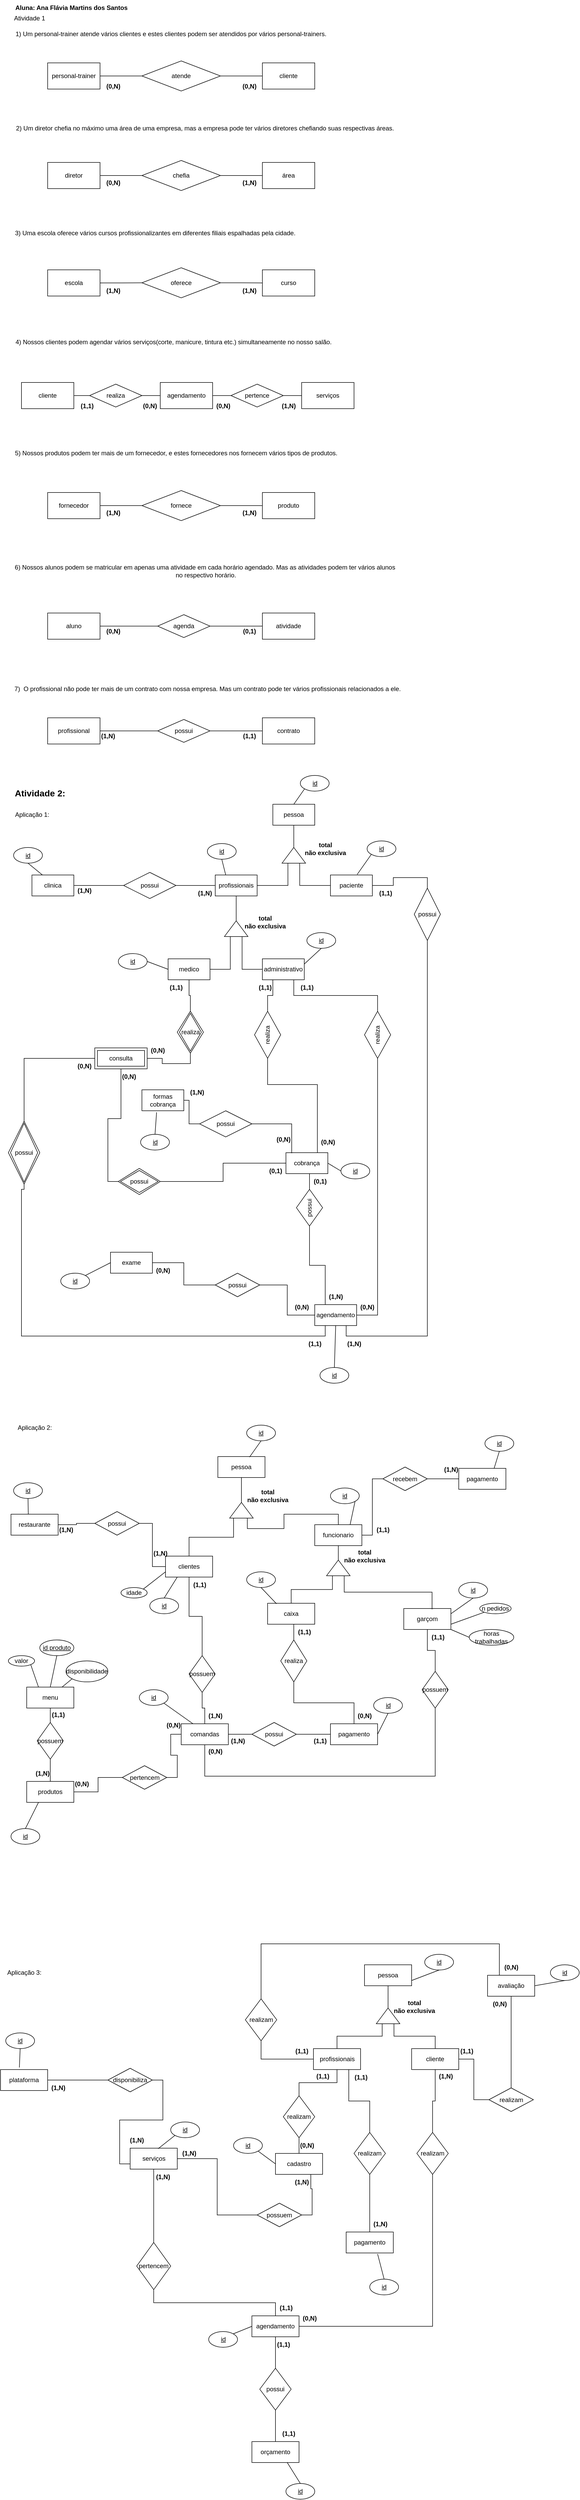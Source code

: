 <mxfile version="21.6.8" type="github">
  <diagram name="Page-1" id="mWY9fTn6Cz4Mrt8iLZ9B">
    <mxGraphModel dx="1434" dy="790" grid="1" gridSize="10" guides="1" tooltips="1" connect="1" arrows="1" fold="1" page="1" pageScale="1" pageWidth="850" pageHeight="1100" math="0" shadow="0">
      <root>
        <mxCell id="0" />
        <mxCell id="1" parent="0" />
        <mxCell id="-VqgKs4N8idKqCJta-HB-1" value="Atividade 1" style="text;html=1;align=center;verticalAlign=middle;resizable=0;points=[];autosize=1;strokeColor=none;fillColor=none;" vertex="1" parent="1">
          <mxGeometry x="35" y="30" width="80" height="30" as="geometry" />
        </mxCell>
        <mxCell id="-VqgKs4N8idKqCJta-HB-3" value="1) Um personal-trainer atende vários clientes e estes clientes podem ser atendidos por vários personal-trainers." style="text;html=1;align=center;verticalAlign=middle;resizable=0;points=[];autosize=1;strokeColor=none;fillColor=none;" vertex="1" parent="1">
          <mxGeometry x="35" y="60" width="620" height="30" as="geometry" />
        </mxCell>
        <mxCell id="-VqgKs4N8idKqCJta-HB-8" style="edgeStyle=orthogonalEdgeStyle;rounded=0;orthogonalLoop=1;jettySize=auto;html=1;exitX=1;exitY=0.5;exitDx=0;exitDy=0;entryX=0;entryY=0.5;entryDx=0;entryDy=0;endArrow=none;endFill=0;" edge="1" parent="1" source="-VqgKs4N8idKqCJta-HB-4" target="-VqgKs4N8idKqCJta-HB-7">
          <mxGeometry relative="1" as="geometry" />
        </mxCell>
        <mxCell id="-VqgKs4N8idKqCJta-HB-4" value="personal-trainer" style="rounded=0;whiteSpace=wrap;html=1;" vertex="1" parent="1">
          <mxGeometry x="110" y="130" width="100" height="50" as="geometry" />
        </mxCell>
        <mxCell id="-VqgKs4N8idKqCJta-HB-6" value="cliente" style="rounded=0;whiteSpace=wrap;html=1;" vertex="1" parent="1">
          <mxGeometry x="520" y="130" width="100" height="50" as="geometry" />
        </mxCell>
        <mxCell id="-VqgKs4N8idKqCJta-HB-9" style="edgeStyle=orthogonalEdgeStyle;rounded=0;orthogonalLoop=1;jettySize=auto;html=1;exitX=1;exitY=0.5;exitDx=0;exitDy=0;entryX=0;entryY=0.5;entryDx=0;entryDy=0;endArrow=none;endFill=0;" edge="1" parent="1" source="-VqgKs4N8idKqCJta-HB-7" target="-VqgKs4N8idKqCJta-HB-6">
          <mxGeometry relative="1" as="geometry" />
        </mxCell>
        <mxCell id="-VqgKs4N8idKqCJta-HB-7" value="atende" style="rhombus;whiteSpace=wrap;html=1;" vertex="1" parent="1">
          <mxGeometry x="290" y="126.25" width="150" height="57.5" as="geometry" />
        </mxCell>
        <mxCell id="-VqgKs4N8idKqCJta-HB-10" value="2) Um diretor chefia no máximo uma área de uma empresa, mas a empresa pode ter vários diretores chefiando suas respectivas áreas." style="text;html=1;align=center;verticalAlign=middle;resizable=0;points=[];autosize=1;strokeColor=none;fillColor=none;" vertex="1" parent="1">
          <mxGeometry x="35" y="240" width="750" height="30" as="geometry" />
        </mxCell>
        <mxCell id="-VqgKs4N8idKqCJta-HB-14" style="edgeStyle=orthogonalEdgeStyle;rounded=0;orthogonalLoop=1;jettySize=auto;html=1;exitX=1;exitY=0.5;exitDx=0;exitDy=0;entryX=0;entryY=0.5;entryDx=0;entryDy=0;endArrow=none;endFill=0;" edge="1" parent="1" source="-VqgKs4N8idKqCJta-HB-11" target="-VqgKs4N8idKqCJta-HB-12">
          <mxGeometry relative="1" as="geometry" />
        </mxCell>
        <mxCell id="-VqgKs4N8idKqCJta-HB-11" value="diretor" style="rounded=0;whiteSpace=wrap;html=1;" vertex="1" parent="1">
          <mxGeometry x="110" y="320" width="100" height="50" as="geometry" />
        </mxCell>
        <mxCell id="-VqgKs4N8idKqCJta-HB-15" style="edgeStyle=orthogonalEdgeStyle;rounded=0;orthogonalLoop=1;jettySize=auto;html=1;exitX=1;exitY=0.5;exitDx=0;exitDy=0;entryX=0;entryY=0.5;entryDx=0;entryDy=0;endArrow=none;endFill=0;" edge="1" parent="1" source="-VqgKs4N8idKqCJta-HB-12" target="-VqgKs4N8idKqCJta-HB-13">
          <mxGeometry relative="1" as="geometry" />
        </mxCell>
        <mxCell id="-VqgKs4N8idKqCJta-HB-12" value="chefia" style="rhombus;whiteSpace=wrap;html=1;" vertex="1" parent="1">
          <mxGeometry x="290" y="316.25" width="150" height="57.5" as="geometry" />
        </mxCell>
        <mxCell id="-VqgKs4N8idKqCJta-HB-13" value="área" style="rounded=0;whiteSpace=wrap;html=1;" vertex="1" parent="1">
          <mxGeometry x="520" y="320" width="100" height="50" as="geometry" />
        </mxCell>
        <mxCell id="-VqgKs4N8idKqCJta-HB-16" value="3) Uma escola oferece vários cursos profissionalizantes em diferentes filiais espalhadas pela cidade." style="text;html=1;align=center;verticalAlign=middle;resizable=0;points=[];autosize=1;strokeColor=none;fillColor=none;" vertex="1" parent="1">
          <mxGeometry x="35" y="440" width="560" height="30" as="geometry" />
        </mxCell>
        <mxCell id="-VqgKs4N8idKqCJta-HB-20" style="edgeStyle=orthogonalEdgeStyle;rounded=0;orthogonalLoop=1;jettySize=auto;html=1;exitX=1;exitY=0.5;exitDx=0;exitDy=0;entryX=0;entryY=0.5;entryDx=0;entryDy=0;endArrow=none;endFill=0;" edge="1" parent="1" source="-VqgKs4N8idKqCJta-HB-17" target="-VqgKs4N8idKqCJta-HB-18">
          <mxGeometry relative="1" as="geometry" />
        </mxCell>
        <mxCell id="-VqgKs4N8idKqCJta-HB-17" value="escola" style="rounded=0;whiteSpace=wrap;html=1;" vertex="1" parent="1">
          <mxGeometry x="110" y="525" width="100" height="50" as="geometry" />
        </mxCell>
        <mxCell id="-VqgKs4N8idKqCJta-HB-21" style="edgeStyle=orthogonalEdgeStyle;rounded=0;orthogonalLoop=1;jettySize=auto;html=1;exitX=1;exitY=0.5;exitDx=0;exitDy=0;entryX=0;entryY=0.5;entryDx=0;entryDy=0;endArrow=none;endFill=0;" edge="1" parent="1" source="-VqgKs4N8idKqCJta-HB-18" target="-VqgKs4N8idKqCJta-HB-19">
          <mxGeometry relative="1" as="geometry" />
        </mxCell>
        <mxCell id="-VqgKs4N8idKqCJta-HB-18" value="oferece" style="rhombus;whiteSpace=wrap;html=1;" vertex="1" parent="1">
          <mxGeometry x="290" y="521" width="150" height="57.5" as="geometry" />
        </mxCell>
        <mxCell id="-VqgKs4N8idKqCJta-HB-19" value="curso" style="rounded=0;whiteSpace=wrap;html=1;" vertex="1" parent="1">
          <mxGeometry x="520" y="525" width="100" height="50" as="geometry" />
        </mxCell>
        <mxCell id="-VqgKs4N8idKqCJta-HB-22" value="4) Nossos clientes podem agendar vários serviços(corte, manicure, tintura etc.) simultaneamente no nosso salão." style="text;html=1;align=center;verticalAlign=middle;resizable=0;points=[];autosize=1;strokeColor=none;fillColor=none;" vertex="1" parent="1">
          <mxGeometry x="35" y="648" width="630" height="30" as="geometry" />
        </mxCell>
        <mxCell id="-VqgKs4N8idKqCJta-HB-28" style="edgeStyle=orthogonalEdgeStyle;rounded=0;orthogonalLoop=1;jettySize=auto;html=1;exitX=1;exitY=0.5;exitDx=0;exitDy=0;entryX=0;entryY=0.5;entryDx=0;entryDy=0;endArrow=none;endFill=0;" edge="1" parent="1" source="-VqgKs4N8idKqCJta-HB-23" target="-VqgKs4N8idKqCJta-HB-26">
          <mxGeometry relative="1" as="geometry" />
        </mxCell>
        <mxCell id="-VqgKs4N8idKqCJta-HB-23" value="cliente" style="rounded=0;whiteSpace=wrap;html=1;" vertex="1" parent="1">
          <mxGeometry x="60" y="740" width="100" height="50" as="geometry" />
        </mxCell>
        <mxCell id="-VqgKs4N8idKqCJta-HB-24" value="serviços" style="rounded=0;whiteSpace=wrap;html=1;" vertex="1" parent="1">
          <mxGeometry x="595" y="739.99" width="100" height="50" as="geometry" />
        </mxCell>
        <mxCell id="-VqgKs4N8idKqCJta-HB-30" style="edgeStyle=orthogonalEdgeStyle;rounded=0;orthogonalLoop=1;jettySize=auto;html=1;exitX=1;exitY=0.5;exitDx=0;exitDy=0;entryX=0;entryY=0.5;entryDx=0;entryDy=0;endArrow=none;endFill=0;" edge="1" parent="1" source="-VqgKs4N8idKqCJta-HB-25" target="-VqgKs4N8idKqCJta-HB-27">
          <mxGeometry relative="1" as="geometry" />
        </mxCell>
        <mxCell id="-VqgKs4N8idKqCJta-HB-25" value="agendamento" style="rounded=0;whiteSpace=wrap;html=1;" vertex="1" parent="1">
          <mxGeometry x="325" y="740" width="100" height="50" as="geometry" />
        </mxCell>
        <mxCell id="-VqgKs4N8idKqCJta-HB-29" style="edgeStyle=orthogonalEdgeStyle;rounded=0;orthogonalLoop=1;jettySize=auto;html=1;exitX=1;exitY=0.5;exitDx=0;exitDy=0;entryX=0;entryY=0.5;entryDx=0;entryDy=0;endArrow=none;endFill=0;" edge="1" parent="1" source="-VqgKs4N8idKqCJta-HB-26" target="-VqgKs4N8idKqCJta-HB-25">
          <mxGeometry relative="1" as="geometry" />
        </mxCell>
        <mxCell id="-VqgKs4N8idKqCJta-HB-26" value="realiza" style="rhombus;whiteSpace=wrap;html=1;" vertex="1" parent="1">
          <mxGeometry x="190" y="743.12" width="100" height="43.75" as="geometry" />
        </mxCell>
        <mxCell id="-VqgKs4N8idKqCJta-HB-31" style="edgeStyle=orthogonalEdgeStyle;rounded=0;orthogonalLoop=1;jettySize=auto;html=1;exitX=1;exitY=0.5;exitDx=0;exitDy=0;entryX=0;entryY=0.5;entryDx=0;entryDy=0;endArrow=none;endFill=0;" edge="1" parent="1" source="-VqgKs4N8idKqCJta-HB-27" target="-VqgKs4N8idKqCJta-HB-24">
          <mxGeometry relative="1" as="geometry" />
        </mxCell>
        <mxCell id="-VqgKs4N8idKqCJta-HB-27" value="pertence" style="rhombus;whiteSpace=wrap;html=1;" vertex="1" parent="1">
          <mxGeometry x="460" y="743.12" width="100" height="43.75" as="geometry" />
        </mxCell>
        <mxCell id="-VqgKs4N8idKqCJta-HB-32" value="5) Nossos produtos podem ter mais de um fornecedor, e estes fornecedores nos fornecem vários tipos de produtos." style="text;html=1;align=center;verticalAlign=middle;resizable=0;points=[];autosize=1;strokeColor=none;fillColor=none;" vertex="1" parent="1">
          <mxGeometry x="35" y="860" width="640" height="30" as="geometry" />
        </mxCell>
        <mxCell id="-VqgKs4N8idKqCJta-HB-36" style="edgeStyle=orthogonalEdgeStyle;rounded=0;orthogonalLoop=1;jettySize=auto;html=1;exitX=1;exitY=0.5;exitDx=0;exitDy=0;entryX=0;entryY=0.5;entryDx=0;entryDy=0;endArrow=none;endFill=0;" edge="1" parent="1" source="-VqgKs4N8idKqCJta-HB-33" target="-VqgKs4N8idKqCJta-HB-34">
          <mxGeometry relative="1" as="geometry" />
        </mxCell>
        <mxCell id="-VqgKs4N8idKqCJta-HB-33" value="fornecedor" style="rounded=0;whiteSpace=wrap;html=1;" vertex="1" parent="1">
          <mxGeometry x="110" y="950" width="100" height="50" as="geometry" />
        </mxCell>
        <mxCell id="-VqgKs4N8idKqCJta-HB-37" style="edgeStyle=orthogonalEdgeStyle;rounded=0;orthogonalLoop=1;jettySize=auto;html=1;exitX=1;exitY=0.5;exitDx=0;exitDy=0;entryX=0;entryY=0.5;entryDx=0;entryDy=0;endArrow=none;endFill=0;" edge="1" parent="1" source="-VqgKs4N8idKqCJta-HB-34" target="-VqgKs4N8idKqCJta-HB-35">
          <mxGeometry relative="1" as="geometry" />
        </mxCell>
        <mxCell id="-VqgKs4N8idKqCJta-HB-34" value="fornece" style="rhombus;whiteSpace=wrap;html=1;" vertex="1" parent="1">
          <mxGeometry x="290" y="946.25" width="150" height="57.5" as="geometry" />
        </mxCell>
        <mxCell id="-VqgKs4N8idKqCJta-HB-35" value="produto" style="rounded=0;whiteSpace=wrap;html=1;" vertex="1" parent="1">
          <mxGeometry x="520" y="950" width="100" height="50" as="geometry" />
        </mxCell>
        <mxCell id="-VqgKs4N8idKqCJta-HB-38" value="&lt;b&gt;(0,N)&lt;/b&gt;" style="text;html=1;align=center;verticalAlign=middle;resizable=0;points=[];autosize=1;strokeColor=none;fillColor=none;" vertex="1" parent="1">
          <mxGeometry x="210" y="160" width="50" height="30" as="geometry" />
        </mxCell>
        <mxCell id="-VqgKs4N8idKqCJta-HB-40" value="&lt;b&gt;(0,N)&lt;/b&gt;" style="text;html=1;align=center;verticalAlign=middle;resizable=0;points=[];autosize=1;strokeColor=none;fillColor=none;" vertex="1" parent="1">
          <mxGeometry x="470" y="160" width="50" height="30" as="geometry" />
        </mxCell>
        <mxCell id="-VqgKs4N8idKqCJta-HB-41" value="&lt;b&gt;(0,N)&lt;/b&gt;" style="text;html=1;align=center;verticalAlign=middle;resizable=0;points=[];autosize=1;strokeColor=none;fillColor=none;" vertex="1" parent="1">
          <mxGeometry x="210" y="343.75" width="50" height="30" as="geometry" />
        </mxCell>
        <mxCell id="-VqgKs4N8idKqCJta-HB-42" value="&lt;b&gt;(1,N)&lt;/b&gt;" style="text;html=1;align=center;verticalAlign=middle;resizable=0;points=[];autosize=1;strokeColor=none;fillColor=none;" vertex="1" parent="1">
          <mxGeometry x="470" y="343.75" width="50" height="30" as="geometry" />
        </mxCell>
        <mxCell id="-VqgKs4N8idKqCJta-HB-43" value="&lt;b&gt;(1,N)&lt;/b&gt;" style="text;html=1;align=center;verticalAlign=middle;resizable=0;points=[];autosize=1;strokeColor=none;fillColor=none;" vertex="1" parent="1">
          <mxGeometry x="210" y="550" width="50" height="30" as="geometry" />
        </mxCell>
        <mxCell id="-VqgKs4N8idKqCJta-HB-44" value="&lt;b&gt;(1,N)&lt;/b&gt;" style="text;html=1;align=center;verticalAlign=middle;resizable=0;points=[];autosize=1;strokeColor=none;fillColor=none;" vertex="1" parent="1">
          <mxGeometry x="470" y="550" width="50" height="30" as="geometry" />
        </mxCell>
        <mxCell id="-VqgKs4N8idKqCJta-HB-45" value="&lt;b&gt;(1,1)&lt;/b&gt;" style="text;html=1;align=center;verticalAlign=middle;resizable=0;points=[];autosize=1;strokeColor=none;fillColor=none;" vertex="1" parent="1">
          <mxGeometry x="160" y="770" width="50" height="30" as="geometry" />
        </mxCell>
        <mxCell id="-VqgKs4N8idKqCJta-HB-46" value="&lt;b&gt;(0,N)&lt;/b&gt;" style="text;html=1;align=center;verticalAlign=middle;resizable=0;points=[];autosize=1;strokeColor=none;fillColor=none;" vertex="1" parent="1">
          <mxGeometry x="280" y="770" width="50" height="30" as="geometry" />
        </mxCell>
        <mxCell id="-VqgKs4N8idKqCJta-HB-47" value="&lt;b&gt;(0,N)&lt;/b&gt;" style="text;html=1;align=center;verticalAlign=middle;resizable=0;points=[];autosize=1;strokeColor=none;fillColor=none;" vertex="1" parent="1">
          <mxGeometry x="420" y="770" width="50" height="30" as="geometry" />
        </mxCell>
        <mxCell id="-VqgKs4N8idKqCJta-HB-48" value="&lt;b&gt;(1,N)&lt;/b&gt;" style="text;html=1;align=center;verticalAlign=middle;resizable=0;points=[];autosize=1;strokeColor=none;fillColor=none;" vertex="1" parent="1">
          <mxGeometry x="545" y="770" width="50" height="30" as="geometry" />
        </mxCell>
        <mxCell id="-VqgKs4N8idKqCJta-HB-49" value="&lt;b&gt;(1,N)&lt;/b&gt;" style="text;html=1;align=center;verticalAlign=middle;resizable=0;points=[];autosize=1;strokeColor=none;fillColor=none;" vertex="1" parent="1">
          <mxGeometry x="210" y="973.75" width="50" height="30" as="geometry" />
        </mxCell>
        <mxCell id="-VqgKs4N8idKqCJta-HB-50" value="&lt;b&gt;(1,N)&lt;/b&gt;" style="text;html=1;align=center;verticalAlign=middle;resizable=0;points=[];autosize=1;strokeColor=none;fillColor=none;" vertex="1" parent="1">
          <mxGeometry x="470" y="973.75" width="50" height="30" as="geometry" />
        </mxCell>
        <mxCell id="-VqgKs4N8idKqCJta-HB-52" value="6) Nossos alunos podem se matricular em apenas uma atividade em cada horário agendado. Mas as atividades podem ter vários alunos&lt;br&gt;&amp;nbsp;no respectivo horário." style="text;html=1;align=center;verticalAlign=middle;resizable=0;points=[];autosize=1;strokeColor=none;fillColor=none;" vertex="1" parent="1">
          <mxGeometry x="35" y="1080" width="750" height="40" as="geometry" />
        </mxCell>
        <mxCell id="-VqgKs4N8idKqCJta-HB-73" style="edgeStyle=orthogonalEdgeStyle;rounded=0;orthogonalLoop=1;jettySize=auto;html=1;exitX=1;exitY=0.5;exitDx=0;exitDy=0;entryX=0;entryY=0.5;entryDx=0;entryDy=0;endArrow=none;endFill=0;" edge="1" parent="1" source="-VqgKs4N8idKqCJta-HB-70" target="-VqgKs4N8idKqCJta-HB-71">
          <mxGeometry relative="1" as="geometry" />
        </mxCell>
        <mxCell id="-VqgKs4N8idKqCJta-HB-70" value="aluno" style="rounded=0;whiteSpace=wrap;html=1;" vertex="1" parent="1">
          <mxGeometry x="110" y="1180" width="100" height="50" as="geometry" />
        </mxCell>
        <mxCell id="-VqgKs4N8idKqCJta-HB-74" style="edgeStyle=orthogonalEdgeStyle;rounded=0;orthogonalLoop=1;jettySize=auto;html=1;exitX=1;exitY=0.5;exitDx=0;exitDy=0;entryX=0;entryY=0.5;entryDx=0;entryDy=0;endArrow=none;endFill=0;" edge="1" parent="1" source="-VqgKs4N8idKqCJta-HB-71" target="-VqgKs4N8idKqCJta-HB-72">
          <mxGeometry relative="1" as="geometry" />
        </mxCell>
        <mxCell id="-VqgKs4N8idKqCJta-HB-71" value="agenda" style="rhombus;whiteSpace=wrap;html=1;" vertex="1" parent="1">
          <mxGeometry x="320" y="1183.13" width="100" height="43.75" as="geometry" />
        </mxCell>
        <mxCell id="-VqgKs4N8idKqCJta-HB-72" value="atividade" style="rounded=0;whiteSpace=wrap;html=1;" vertex="1" parent="1">
          <mxGeometry x="520" y="1180" width="100" height="50" as="geometry" />
        </mxCell>
        <mxCell id="-VqgKs4N8idKqCJta-HB-75" value="&lt;b&gt;(0,N)&lt;/b&gt;" style="text;html=1;align=center;verticalAlign=middle;resizable=0;points=[];autosize=1;strokeColor=none;fillColor=none;" vertex="1" parent="1">
          <mxGeometry x="210" y="1200" width="50" height="30" as="geometry" />
        </mxCell>
        <mxCell id="-VqgKs4N8idKqCJta-HB-76" value="&lt;b&gt;(0,1)&lt;/b&gt;" style="text;html=1;align=center;verticalAlign=middle;resizable=0;points=[];autosize=1;strokeColor=none;fillColor=none;" vertex="1" parent="1">
          <mxGeometry x="470" y="1200" width="50" height="30" as="geometry" />
        </mxCell>
        <mxCell id="-VqgKs4N8idKqCJta-HB-77" value="7)&amp;nbsp; O profissional não pode ter mais de um contrato com nossa empresa. Mas um contrato pode ter vários profissionais relacionados a ele." style="text;html=1;align=center;verticalAlign=middle;resizable=0;points=[];autosize=1;strokeColor=none;fillColor=none;" vertex="1" parent="1">
          <mxGeometry x="35" y="1310" width="760" height="30" as="geometry" />
        </mxCell>
        <mxCell id="-VqgKs4N8idKqCJta-HB-81" style="edgeStyle=orthogonalEdgeStyle;rounded=0;orthogonalLoop=1;jettySize=auto;html=1;exitX=1;exitY=0.5;exitDx=0;exitDy=0;entryX=0;entryY=0.5;entryDx=0;entryDy=0;endArrow=none;endFill=0;" edge="1" parent="1" source="-VqgKs4N8idKqCJta-HB-78" target="-VqgKs4N8idKqCJta-HB-79">
          <mxGeometry relative="1" as="geometry" />
        </mxCell>
        <mxCell id="-VqgKs4N8idKqCJta-HB-78" value="profissional" style="rounded=0;whiteSpace=wrap;html=1;" vertex="1" parent="1">
          <mxGeometry x="110" y="1380" width="100" height="50" as="geometry" />
        </mxCell>
        <mxCell id="-VqgKs4N8idKqCJta-HB-82" style="edgeStyle=orthogonalEdgeStyle;rounded=0;orthogonalLoop=1;jettySize=auto;html=1;exitX=1;exitY=0.5;exitDx=0;exitDy=0;entryX=0;entryY=0.5;entryDx=0;entryDy=0;endArrow=none;endFill=0;" edge="1" parent="1" source="-VqgKs4N8idKqCJta-HB-79" target="-VqgKs4N8idKqCJta-HB-80">
          <mxGeometry relative="1" as="geometry" />
        </mxCell>
        <mxCell id="-VqgKs4N8idKqCJta-HB-79" value="possui" style="rhombus;whiteSpace=wrap;html=1;" vertex="1" parent="1">
          <mxGeometry x="320" y="1383.12" width="100" height="43.75" as="geometry" />
        </mxCell>
        <mxCell id="-VqgKs4N8idKqCJta-HB-80" value="contrato" style="rounded=0;whiteSpace=wrap;html=1;" vertex="1" parent="1">
          <mxGeometry x="520" y="1380" width="100" height="50" as="geometry" />
        </mxCell>
        <mxCell id="-VqgKs4N8idKqCJta-HB-83" value="&lt;b&gt;(1,N)&lt;/b&gt;" style="text;html=1;align=center;verticalAlign=middle;resizable=0;points=[];autosize=1;strokeColor=none;fillColor=none;" vertex="1" parent="1">
          <mxGeometry x="200" y="1400" width="50" height="30" as="geometry" />
        </mxCell>
        <mxCell id="-VqgKs4N8idKqCJta-HB-84" value="&lt;b&gt;(1,1)&lt;/b&gt;" style="text;html=1;align=center;verticalAlign=middle;resizable=0;points=[];autosize=1;strokeColor=none;fillColor=none;" vertex="1" parent="1">
          <mxGeometry x="470" y="1400" width="50" height="30" as="geometry" />
        </mxCell>
        <mxCell id="-VqgKs4N8idKqCJta-HB-85" value="&lt;b style=&quot;font-size: 17px;&quot;&gt;Atividade 2:&lt;/b&gt;" style="text;html=1;align=center;verticalAlign=middle;resizable=0;points=[];autosize=1;strokeColor=none;fillColor=none;fontSize=17;" vertex="1" parent="1">
          <mxGeometry x="35" y="1510" width="120" height="30" as="geometry" />
        </mxCell>
        <mxCell id="-VqgKs4N8idKqCJta-HB-86" value="Aplicação 1:" style="text;html=1;align=center;verticalAlign=middle;resizable=0;points=[];autosize=1;strokeColor=none;fillColor=none;" vertex="1" parent="1">
          <mxGeometry x="35" y="1550" width="90" height="30" as="geometry" />
        </mxCell>
        <mxCell id="-VqgKs4N8idKqCJta-HB-93" style="edgeStyle=orthogonalEdgeStyle;rounded=0;orthogonalLoop=1;jettySize=auto;html=1;exitX=1;exitY=0.5;exitDx=0;exitDy=0;entryX=0;entryY=0.5;entryDx=0;entryDy=0;endArrow=none;endFill=0;" edge="1" parent="1" source="-VqgKs4N8idKqCJta-HB-87" target="-VqgKs4N8idKqCJta-HB-88">
          <mxGeometry relative="1" as="geometry" />
        </mxCell>
        <mxCell id="-VqgKs4N8idKqCJta-HB-87" value="clinica" style="whiteSpace=wrap;html=1;" vertex="1" parent="1">
          <mxGeometry x="80" y="1680" width="80" height="40" as="geometry" />
        </mxCell>
        <mxCell id="-VqgKs4N8idKqCJta-HB-94" style="edgeStyle=orthogonalEdgeStyle;rounded=0;orthogonalLoop=1;jettySize=auto;html=1;exitX=1;exitY=0.5;exitDx=0;exitDy=0;entryX=0;entryY=0.5;entryDx=0;entryDy=0;endArrow=none;endFill=0;" edge="1" parent="1" source="-VqgKs4N8idKqCJta-HB-88" target="-VqgKs4N8idKqCJta-HB-89">
          <mxGeometry relative="1" as="geometry" />
        </mxCell>
        <mxCell id="-VqgKs4N8idKqCJta-HB-88" value="possui" style="rhombus;whiteSpace=wrap;html=1;" vertex="1" parent="1">
          <mxGeometry x="255" y="1675" width="100" height="50" as="geometry" />
        </mxCell>
        <mxCell id="-VqgKs4N8idKqCJta-HB-103" style="edgeStyle=orthogonalEdgeStyle;rounded=0;orthogonalLoop=1;jettySize=auto;html=1;exitX=0.5;exitY=1;exitDx=0;exitDy=0;entryX=1;entryY=0.5;entryDx=0;entryDy=0;endArrow=none;endFill=0;" edge="1" parent="1" source="-VqgKs4N8idKqCJta-HB-89" target="-VqgKs4N8idKqCJta-HB-100">
          <mxGeometry relative="1" as="geometry" />
        </mxCell>
        <mxCell id="-VqgKs4N8idKqCJta-HB-89" value="profissionais" style="whiteSpace=wrap;html=1;" vertex="1" parent="1">
          <mxGeometry x="430" y="1680" width="80" height="40" as="geometry" />
        </mxCell>
        <mxCell id="-VqgKs4N8idKqCJta-HB-95" style="edgeStyle=orthogonalEdgeStyle;rounded=0;orthogonalLoop=1;jettySize=auto;html=1;exitX=0.5;exitY=1;exitDx=0;exitDy=0;entryX=1;entryY=0.5;entryDx=0;entryDy=0;endArrow=none;endFill=0;" edge="1" parent="1" source="-VqgKs4N8idKqCJta-HB-90" target="-VqgKs4N8idKqCJta-HB-92">
          <mxGeometry relative="1" as="geometry" />
        </mxCell>
        <mxCell id="-VqgKs4N8idKqCJta-HB-90" value="pessoa" style="whiteSpace=wrap;html=1;" vertex="1" parent="1">
          <mxGeometry x="540" y="1545" width="80" height="40" as="geometry" />
        </mxCell>
        <mxCell id="-VqgKs4N8idKqCJta-HB-139" style="edgeStyle=orthogonalEdgeStyle;rounded=0;orthogonalLoop=1;jettySize=auto;html=1;exitX=1;exitY=0.5;exitDx=0;exitDy=0;entryX=0;entryY=0.5;entryDx=0;entryDy=0;endArrow=none;endFill=0;" edge="1" parent="1" source="-VqgKs4N8idKqCJta-HB-91" target="-VqgKs4N8idKqCJta-HB-138">
          <mxGeometry relative="1" as="geometry" />
        </mxCell>
        <mxCell id="-VqgKs4N8idKqCJta-HB-91" value="paciente" style="whiteSpace=wrap;html=1;" vertex="1" parent="1">
          <mxGeometry x="650" y="1680" width="80" height="40" as="geometry" />
        </mxCell>
        <mxCell id="-VqgKs4N8idKqCJta-HB-98" style="edgeStyle=orthogonalEdgeStyle;rounded=0;orthogonalLoop=1;jettySize=auto;html=1;exitX=0;exitY=0.25;exitDx=0;exitDy=0;entryX=1;entryY=0.5;entryDx=0;entryDy=0;endArrow=none;endFill=0;" edge="1" parent="1" source="-VqgKs4N8idKqCJta-HB-92" target="-VqgKs4N8idKqCJta-HB-89">
          <mxGeometry relative="1" as="geometry" />
        </mxCell>
        <mxCell id="-VqgKs4N8idKqCJta-HB-99" style="edgeStyle=orthogonalEdgeStyle;rounded=0;orthogonalLoop=1;jettySize=auto;html=1;exitX=0;exitY=0.75;exitDx=0;exitDy=0;entryX=0;entryY=0.5;entryDx=0;entryDy=0;endArrow=none;endFill=0;" edge="1" parent="1" source="-VqgKs4N8idKqCJta-HB-92" target="-VqgKs4N8idKqCJta-HB-91">
          <mxGeometry relative="1" as="geometry" />
        </mxCell>
        <mxCell id="-VqgKs4N8idKqCJta-HB-92" value="" style="triangle;whiteSpace=wrap;html=1;rotation=-90;" vertex="1" parent="1">
          <mxGeometry x="565" y="1620" width="30" height="45" as="geometry" />
        </mxCell>
        <mxCell id="-VqgKs4N8idKqCJta-HB-104" style="edgeStyle=orthogonalEdgeStyle;rounded=0;orthogonalLoop=1;jettySize=auto;html=1;exitX=0;exitY=0.25;exitDx=0;exitDy=0;entryX=1;entryY=0.5;entryDx=0;entryDy=0;endArrow=none;endFill=0;" edge="1" parent="1" source="-VqgKs4N8idKqCJta-HB-100" target="-VqgKs4N8idKqCJta-HB-101">
          <mxGeometry relative="1" as="geometry" />
        </mxCell>
        <mxCell id="-VqgKs4N8idKqCJta-HB-105" style="edgeStyle=orthogonalEdgeStyle;rounded=0;orthogonalLoop=1;jettySize=auto;html=1;exitX=0;exitY=0.75;exitDx=0;exitDy=0;entryX=0;entryY=0.5;entryDx=0;entryDy=0;endArrow=none;endFill=0;" edge="1" parent="1" source="-VqgKs4N8idKqCJta-HB-100" target="-VqgKs4N8idKqCJta-HB-102">
          <mxGeometry relative="1" as="geometry" />
        </mxCell>
        <mxCell id="-VqgKs4N8idKqCJta-HB-100" value="" style="triangle;whiteSpace=wrap;html=1;rotation=-90;" vertex="1" parent="1">
          <mxGeometry x="455" y="1760" width="30" height="45" as="geometry" />
        </mxCell>
        <mxCell id="-VqgKs4N8idKqCJta-HB-109" style="edgeStyle=orthogonalEdgeStyle;rounded=0;orthogonalLoop=1;jettySize=auto;html=1;exitX=0.5;exitY=1;exitDx=0;exitDy=0;entryX=0;entryY=0.5;entryDx=0;entryDy=0;endArrow=none;endFill=0;" edge="1" parent="1" source="-VqgKs4N8idKqCJta-HB-101" target="-VqgKs4N8idKqCJta-HB-372">
          <mxGeometry relative="1" as="geometry">
            <mxPoint x="380" y="1930" as="targetPoint" />
          </mxGeometry>
        </mxCell>
        <mxCell id="-VqgKs4N8idKqCJta-HB-101" value="medico" style="whiteSpace=wrap;html=1;" vertex="1" parent="1">
          <mxGeometry x="340" y="1840" width="80" height="40" as="geometry" />
        </mxCell>
        <mxCell id="-VqgKs4N8idKqCJta-HB-112" style="edgeStyle=orthogonalEdgeStyle;rounded=0;orthogonalLoop=1;jettySize=auto;html=1;exitX=0.25;exitY=1;exitDx=0;exitDy=0;entryX=1;entryY=0.5;entryDx=0;entryDy=0;endArrow=none;endFill=0;" edge="1" parent="1" source="-VqgKs4N8idKqCJta-HB-102" target="-VqgKs4N8idKqCJta-HB-107">
          <mxGeometry relative="1" as="geometry" />
        </mxCell>
        <mxCell id="-VqgKs4N8idKqCJta-HB-115" style="edgeStyle=orthogonalEdgeStyle;rounded=0;orthogonalLoop=1;jettySize=auto;html=1;exitX=0.75;exitY=1;exitDx=0;exitDy=0;entryX=1;entryY=0.5;entryDx=0;entryDy=0;endArrow=none;endFill=0;" edge="1" parent="1" source="-VqgKs4N8idKqCJta-HB-102" target="-VqgKs4N8idKqCJta-HB-108">
          <mxGeometry relative="1" as="geometry" />
        </mxCell>
        <mxCell id="-VqgKs4N8idKqCJta-HB-102" value="administrativo" style="whiteSpace=wrap;html=1;" vertex="1" parent="1">
          <mxGeometry x="520" y="1840" width="80" height="40" as="geometry" />
        </mxCell>
        <mxCell id="-VqgKs4N8idKqCJta-HB-111" style="edgeStyle=orthogonalEdgeStyle;rounded=0;orthogonalLoop=1;jettySize=auto;html=1;exitX=1;exitY=0.5;exitDx=0;exitDy=0;endArrow=none;endFill=0;entryX=1;entryY=0.5;entryDx=0;entryDy=0;" edge="1" parent="1" source="-VqgKs4N8idKqCJta-HB-372" target="-VqgKs4N8idKqCJta-HB-368">
          <mxGeometry relative="1" as="geometry">
            <mxPoint x="380" y="2020" as="sourcePoint" />
            <mxPoint x="330" y="2020" as="targetPoint" />
          </mxGeometry>
        </mxCell>
        <mxCell id="-VqgKs4N8idKqCJta-HB-125" style="edgeStyle=orthogonalEdgeStyle;rounded=0;orthogonalLoop=1;jettySize=auto;html=1;exitX=0;exitY=0.5;exitDx=0;exitDy=0;entryX=0.75;entryY=0;entryDx=0;entryDy=0;endArrow=none;endFill=0;" edge="1" parent="1" source="-VqgKs4N8idKqCJta-HB-107" target="-VqgKs4N8idKqCJta-HB-113">
          <mxGeometry relative="1" as="geometry">
            <Array as="points">
              <mxPoint x="530" y="2080" />
              <mxPoint x="625" y="2080" />
            </Array>
          </mxGeometry>
        </mxCell>
        <mxCell id="-VqgKs4N8idKqCJta-HB-107" value="realiza" style="rhombus;whiteSpace=wrap;html=1;rotation=-90;" vertex="1" parent="1">
          <mxGeometry x="485" y="1960" width="90" height="50" as="geometry" />
        </mxCell>
        <mxCell id="-VqgKs4N8idKqCJta-HB-117" style="edgeStyle=orthogonalEdgeStyle;rounded=0;orthogonalLoop=1;jettySize=auto;html=1;exitX=0;exitY=0.5;exitDx=0;exitDy=0;entryX=1;entryY=0.5;entryDx=0;entryDy=0;endArrow=none;endFill=0;" edge="1" parent="1" source="-VqgKs4N8idKqCJta-HB-108" target="-VqgKs4N8idKqCJta-HB-116">
          <mxGeometry relative="1" as="geometry" />
        </mxCell>
        <mxCell id="-VqgKs4N8idKqCJta-HB-108" value="realiza" style="rhombus;whiteSpace=wrap;html=1;rotation=-90;" vertex="1" parent="1">
          <mxGeometry x="695" y="1960" width="90" height="50" as="geometry" />
        </mxCell>
        <mxCell id="-VqgKs4N8idKqCJta-HB-119" style="edgeStyle=orthogonalEdgeStyle;rounded=0;orthogonalLoop=1;jettySize=auto;html=1;entryX=1;entryY=0.5;entryDx=0;entryDy=0;endArrow=none;endFill=0;exitX=0.5;exitY=1;exitDx=0;exitDy=0;" edge="1" parent="1" source="-VqgKs4N8idKqCJta-HB-368" target="-VqgKs4N8idKqCJta-HB-374">
          <mxGeometry relative="1" as="geometry">
            <mxPoint x="250" y="2080" as="sourcePoint" />
            <mxPoint x="240" y="2235" as="targetPoint" />
          </mxGeometry>
        </mxCell>
        <mxCell id="-VqgKs4N8idKqCJta-HB-134" style="edgeStyle=orthogonalEdgeStyle;rounded=0;orthogonalLoop=1;jettySize=auto;html=1;exitX=0;exitY=0.5;exitDx=0;exitDy=0;entryX=0;entryY=0.5;entryDx=0;entryDy=0;endArrow=none;endFill=0;" edge="1" parent="1" source="-VqgKs4N8idKqCJta-HB-368" target="-VqgKs4N8idKqCJta-HB-369">
          <mxGeometry relative="1" as="geometry">
            <mxPoint x="185" y="2030" as="sourcePoint" />
            <mxPoint x="70" y="2075" as="targetPoint" />
          </mxGeometry>
        </mxCell>
        <mxCell id="-VqgKs4N8idKqCJta-HB-127" style="edgeStyle=orthogonalEdgeStyle;rounded=0;orthogonalLoop=1;jettySize=auto;html=1;exitX=0.5;exitY=1;exitDx=0;exitDy=0;entryX=1;entryY=0.5;entryDx=0;entryDy=0;endArrow=none;endFill=0;" edge="1" parent="1" source="-VqgKs4N8idKqCJta-HB-113" target="-VqgKs4N8idKqCJta-HB-126">
          <mxGeometry relative="1" as="geometry" />
        </mxCell>
        <mxCell id="-VqgKs4N8idKqCJta-HB-113" value="cobrança" style="whiteSpace=wrap;html=1;" vertex="1" parent="1">
          <mxGeometry x="565" y="2210" width="80" height="40" as="geometry" />
        </mxCell>
        <mxCell id="-VqgKs4N8idKqCJta-HB-116" value="agendamento" style="whiteSpace=wrap;html=1;" vertex="1" parent="1">
          <mxGeometry x="620" y="2500" width="80" height="40" as="geometry" />
        </mxCell>
        <mxCell id="-VqgKs4N8idKqCJta-HB-120" style="edgeStyle=orthogonalEdgeStyle;rounded=0;orthogonalLoop=1;jettySize=auto;html=1;exitX=0;exitY=0.5;exitDx=0;exitDy=0;entryX=0;entryY=0.5;entryDx=0;entryDy=0;endArrow=none;endFill=0;" edge="1" parent="1" source="-VqgKs4N8idKqCJta-HB-374" target="-VqgKs4N8idKqCJta-HB-113">
          <mxGeometry relative="1" as="geometry">
            <mxPoint x="340" y="2235" as="sourcePoint" />
          </mxGeometry>
        </mxCell>
        <mxCell id="-VqgKs4N8idKqCJta-HB-123" value="" style="edgeStyle=orthogonalEdgeStyle;rounded=0;orthogonalLoop=1;jettySize=auto;html=1;endArrow=none;endFill=0;" edge="1" parent="1" source="-VqgKs4N8idKqCJta-HB-121" target="-VqgKs4N8idKqCJta-HB-122">
          <mxGeometry relative="1" as="geometry">
            <Array as="points">
              <mxPoint x="380" y="2110" />
              <mxPoint x="380" y="2155" />
            </Array>
          </mxGeometry>
        </mxCell>
        <mxCell id="-VqgKs4N8idKqCJta-HB-121" value="formas cobrança" style="whiteSpace=wrap;html=1;" vertex="1" parent="1">
          <mxGeometry x="290" y="2090" width="80" height="40" as="geometry" />
        </mxCell>
        <mxCell id="-VqgKs4N8idKqCJta-HB-124" style="edgeStyle=orthogonalEdgeStyle;rounded=0;orthogonalLoop=1;jettySize=auto;html=1;exitX=1;exitY=0.5;exitDx=0;exitDy=0;entryX=0.138;entryY=0.025;entryDx=0;entryDy=0;entryPerimeter=0;endArrow=none;endFill=0;" edge="1" parent="1" source="-VqgKs4N8idKqCJta-HB-122" target="-VqgKs4N8idKqCJta-HB-113">
          <mxGeometry relative="1" as="geometry" />
        </mxCell>
        <mxCell id="-VqgKs4N8idKqCJta-HB-122" value="possui" style="rhombus;whiteSpace=wrap;html=1;" vertex="1" parent="1">
          <mxGeometry x="400" y="2130" width="100" height="50" as="geometry" />
        </mxCell>
        <mxCell id="-VqgKs4N8idKqCJta-HB-128" style="edgeStyle=orthogonalEdgeStyle;rounded=0;orthogonalLoop=1;jettySize=auto;html=1;exitX=0;exitY=0.5;exitDx=0;exitDy=0;entryX=0.25;entryY=0;entryDx=0;entryDy=0;endArrow=none;endFill=0;" edge="1" parent="1" source="-VqgKs4N8idKqCJta-HB-126" target="-VqgKs4N8idKqCJta-HB-116">
          <mxGeometry relative="1" as="geometry" />
        </mxCell>
        <mxCell id="-VqgKs4N8idKqCJta-HB-126" value="possui" style="rhombus;whiteSpace=wrap;html=1;rotation=-90;" vertex="1" parent="1">
          <mxGeometry x="575" y="2290" width="70" height="50" as="geometry" />
        </mxCell>
        <mxCell id="-VqgKs4N8idKqCJta-HB-131" style="edgeStyle=orthogonalEdgeStyle;rounded=0;orthogonalLoop=1;jettySize=auto;html=1;exitX=1;exitY=0.5;exitDx=0;exitDy=0;entryX=0;entryY=0.5;entryDx=0;entryDy=0;endArrow=none;endFill=0;" edge="1" parent="1" source="-VqgKs4N8idKqCJta-HB-129" target="-VqgKs4N8idKqCJta-HB-130">
          <mxGeometry relative="1" as="geometry" />
        </mxCell>
        <mxCell id="-VqgKs4N8idKqCJta-HB-129" value="exame" style="whiteSpace=wrap;html=1;" vertex="1" parent="1">
          <mxGeometry x="230" y="2400" width="80" height="40" as="geometry" />
        </mxCell>
        <mxCell id="-VqgKs4N8idKqCJta-HB-132" style="edgeStyle=orthogonalEdgeStyle;rounded=0;orthogonalLoop=1;jettySize=auto;html=1;exitX=1;exitY=0.5;exitDx=0;exitDy=0;entryX=0;entryY=0.5;entryDx=0;entryDy=0;endArrow=none;endFill=0;" edge="1" parent="1" source="-VqgKs4N8idKqCJta-HB-130" target="-VqgKs4N8idKqCJta-HB-116">
          <mxGeometry relative="1" as="geometry" />
        </mxCell>
        <mxCell id="-VqgKs4N8idKqCJta-HB-130" value="possui" style="rhombus;whiteSpace=wrap;html=1;" vertex="1" parent="1">
          <mxGeometry x="430" y="2440" width="85" height="45" as="geometry" />
        </mxCell>
        <mxCell id="-VqgKs4N8idKqCJta-HB-137" style="edgeStyle=orthogonalEdgeStyle;rounded=0;orthogonalLoop=1;jettySize=auto;html=1;entryX=0.25;entryY=1;entryDx=0;entryDy=0;endArrow=none;endFill=0;exitX=1;exitY=0.5;exitDx=0;exitDy=0;" edge="1" parent="1" source="-VqgKs4N8idKqCJta-HB-369" target="-VqgKs4N8idKqCJta-HB-116">
          <mxGeometry relative="1" as="geometry">
            <mxPoint x="70" y="2290" as="sourcePoint" />
            <Array as="points">
              <mxPoint x="65" y="2280" />
              <mxPoint x="60" y="2280" />
              <mxPoint x="60" y="2560" />
              <mxPoint x="640" y="2560" />
            </Array>
          </mxGeometry>
        </mxCell>
        <mxCell id="-VqgKs4N8idKqCJta-HB-140" style="edgeStyle=orthogonalEdgeStyle;rounded=0;orthogonalLoop=1;jettySize=auto;html=1;exitX=1;exitY=0.5;exitDx=0;exitDy=0;entryX=0.75;entryY=1;entryDx=0;entryDy=0;endArrow=none;endFill=0;" edge="1" parent="1" source="-VqgKs4N8idKqCJta-HB-138" target="-VqgKs4N8idKqCJta-HB-116">
          <mxGeometry relative="1" as="geometry" />
        </mxCell>
        <mxCell id="-VqgKs4N8idKqCJta-HB-138" value="possui" style="rhombus;whiteSpace=wrap;html=1;direction=south;" vertex="1" parent="1">
          <mxGeometry x="810" y="1705" width="50" height="100" as="geometry" />
        </mxCell>
        <mxCell id="-VqgKs4N8idKqCJta-HB-141" value="&lt;b&gt;(1,N)&lt;/b&gt;" style="text;html=1;align=center;verticalAlign=middle;resizable=0;points=[];autosize=1;strokeColor=none;fillColor=none;" vertex="1" parent="1">
          <mxGeometry x="155" y="1695" width="50" height="30" as="geometry" />
        </mxCell>
        <mxCell id="-VqgKs4N8idKqCJta-HB-142" value="&lt;b&gt;(1,N)&lt;/b&gt;" style="text;html=1;align=center;verticalAlign=middle;resizable=0;points=[];autosize=1;strokeColor=none;fillColor=none;" vertex="1" parent="1">
          <mxGeometry x="385" y="1700" width="50" height="30" as="geometry" />
        </mxCell>
        <mxCell id="-VqgKs4N8idKqCJta-HB-143" value="&lt;b&gt;total&lt;br&gt;não exclusiva&lt;br&gt;&lt;/b&gt;" style="text;html=1;align=center;verticalAlign=middle;resizable=0;points=[];autosize=1;strokeColor=none;fillColor=none;" vertex="1" parent="1">
          <mxGeometry x="475" y="1750" width="100" height="40" as="geometry" />
        </mxCell>
        <mxCell id="-VqgKs4N8idKqCJta-HB-144" value="&lt;b&gt;total&lt;br&gt;não exclusiva&lt;br&gt;&lt;/b&gt;" style="text;html=1;align=center;verticalAlign=middle;resizable=0;points=[];autosize=1;strokeColor=none;fillColor=none;" vertex="1" parent="1">
          <mxGeometry x="590" y="1610" width="100" height="40" as="geometry" />
        </mxCell>
        <mxCell id="-VqgKs4N8idKqCJta-HB-145" value="&lt;b&gt;(1,1)&lt;/b&gt;" style="text;html=1;align=center;verticalAlign=middle;resizable=0;points=[];autosize=1;strokeColor=none;fillColor=none;" vertex="1" parent="1">
          <mxGeometry x="730" y="1700" width="50" height="30" as="geometry" />
        </mxCell>
        <mxCell id="-VqgKs4N8idKqCJta-HB-146" value="&lt;b&gt;(1,N)&lt;/b&gt;" style="text;html=1;align=center;verticalAlign=middle;resizable=0;points=[];autosize=1;strokeColor=none;fillColor=none;" vertex="1" parent="1">
          <mxGeometry x="670" y="2560" width="50" height="30" as="geometry" />
        </mxCell>
        <mxCell id="-VqgKs4N8idKqCJta-HB-147" value="&lt;b&gt;(1,1)&lt;/b&gt;" style="text;html=1;align=center;verticalAlign=middle;resizable=0;points=[];autosize=1;strokeColor=none;fillColor=none;" vertex="1" parent="1">
          <mxGeometry x="330" y="1880" width="50" height="30" as="geometry" />
        </mxCell>
        <mxCell id="-VqgKs4N8idKqCJta-HB-148" value="(0,N)" style="text;html=1;align=center;verticalAlign=middle;resizable=0;points=[];autosize=1;strokeColor=none;fillColor=none;fontStyle=1" vertex="1" parent="1">
          <mxGeometry x="295" y="2000" width="50" height="30" as="geometry" />
        </mxCell>
        <mxCell id="-VqgKs4N8idKqCJta-HB-149" value="(0,N)" style="text;html=1;align=center;verticalAlign=middle;resizable=0;points=[];autosize=1;strokeColor=none;fillColor=none;fontStyle=1" vertex="1" parent="1">
          <mxGeometry x="155" y="2030" width="50" height="30" as="geometry" />
        </mxCell>
        <mxCell id="-VqgKs4N8idKqCJta-HB-151" value="&lt;b&gt;(1,1)&lt;/b&gt;" style="text;html=1;align=center;verticalAlign=middle;resizable=0;points=[];autosize=1;strokeColor=none;fillColor=none;" vertex="1" parent="1">
          <mxGeometry x="595" y="2560" width="50" height="30" as="geometry" />
        </mxCell>
        <mxCell id="-VqgKs4N8idKqCJta-HB-152" value="(0,N)" style="text;html=1;align=center;verticalAlign=middle;resizable=0;points=[];autosize=1;strokeColor=none;fillColor=none;fontStyle=1" vertex="1" parent="1">
          <mxGeometry x="305" y="2420" width="50" height="30" as="geometry" />
        </mxCell>
        <mxCell id="-VqgKs4N8idKqCJta-HB-153" value="(0,N)" style="text;html=1;align=center;verticalAlign=middle;resizable=0;points=[];autosize=1;strokeColor=none;fillColor=none;fontStyle=1" vertex="1" parent="1">
          <mxGeometry x="570" y="2490" width="50" height="30" as="geometry" />
        </mxCell>
        <mxCell id="-VqgKs4N8idKqCJta-HB-154" value="(0,N)" style="text;html=1;align=center;verticalAlign=middle;resizable=0;points=[];autosize=1;strokeColor=none;fillColor=none;fontStyle=1" vertex="1" parent="1">
          <mxGeometry x="535" y="2170" width="50" height="30" as="geometry" />
        </mxCell>
        <mxCell id="-VqgKs4N8idKqCJta-HB-155" value="(1,N)" style="text;html=1;align=center;verticalAlign=middle;resizable=0;points=[];autosize=1;strokeColor=none;fillColor=none;fontStyle=1" vertex="1" parent="1">
          <mxGeometry x="370" y="2080" width="50" height="30" as="geometry" />
        </mxCell>
        <mxCell id="-VqgKs4N8idKqCJta-HB-156" value="(0,1)" style="text;html=1;align=center;verticalAlign=middle;resizable=0;points=[];autosize=1;strokeColor=none;fillColor=none;fontStyle=1" vertex="1" parent="1">
          <mxGeometry x="605" y="2250" width="50" height="30" as="geometry" />
        </mxCell>
        <mxCell id="-VqgKs4N8idKqCJta-HB-157" value="(1,N)" style="text;html=1;align=center;verticalAlign=middle;resizable=0;points=[];autosize=1;strokeColor=none;fillColor=none;fontStyle=1" vertex="1" parent="1">
          <mxGeometry x="635" y="2470" width="50" height="30" as="geometry" />
        </mxCell>
        <mxCell id="-VqgKs4N8idKqCJta-HB-158" value="(0,N)" style="text;html=1;align=center;verticalAlign=middle;resizable=0;points=[];autosize=1;strokeColor=none;fillColor=none;fontStyle=1" vertex="1" parent="1">
          <mxGeometry x="695" y="2490" width="50" height="30" as="geometry" />
        </mxCell>
        <mxCell id="-VqgKs4N8idKqCJta-HB-159" value="&lt;b&gt;(1,1)&lt;/b&gt;" style="text;html=1;align=center;verticalAlign=middle;resizable=0;points=[];autosize=1;strokeColor=none;fillColor=none;" vertex="1" parent="1">
          <mxGeometry x="580" y="1880" width="50" height="30" as="geometry" />
        </mxCell>
        <mxCell id="-VqgKs4N8idKqCJta-HB-160" value="&lt;b&gt;(1,1)&lt;/b&gt;" style="text;html=1;align=center;verticalAlign=middle;resizable=0;points=[];autosize=1;strokeColor=none;fillColor=none;" vertex="1" parent="1">
          <mxGeometry x="500" y="1880" width="50" height="30" as="geometry" />
        </mxCell>
        <mxCell id="-VqgKs4N8idKqCJta-HB-161" value="(0,N)" style="text;html=1;align=center;verticalAlign=middle;resizable=0;points=[];autosize=1;strokeColor=none;fillColor=none;fontStyle=1" vertex="1" parent="1">
          <mxGeometry x="620" y="2175" width="50" height="30" as="geometry" />
        </mxCell>
        <mxCell id="-VqgKs4N8idKqCJta-HB-162" value="(0,1)" style="text;html=1;align=center;verticalAlign=middle;resizable=0;points=[];autosize=1;strokeColor=none;fillColor=none;fontStyle=1" vertex="1" parent="1">
          <mxGeometry x="520" y="2230" width="50" height="30" as="geometry" />
        </mxCell>
        <mxCell id="-VqgKs4N8idKqCJta-HB-163" value="(0,N)" style="text;html=1;align=center;verticalAlign=middle;resizable=0;points=[];autosize=1;strokeColor=none;fillColor=none;fontStyle=1" vertex="1" parent="1">
          <mxGeometry x="240" y="2050" width="50" height="30" as="geometry" />
        </mxCell>
        <mxCell id="-VqgKs4N8idKqCJta-HB-164" value="Aplicação 2:" style="text;html=1;align=center;verticalAlign=middle;resizable=0;points=[];autosize=1;strokeColor=none;fillColor=none;" vertex="1" parent="1">
          <mxGeometry x="40" y="2720" width="90" height="30" as="geometry" />
        </mxCell>
        <mxCell id="-VqgKs4N8idKqCJta-HB-384" style="rounded=0;orthogonalLoop=1;jettySize=auto;html=1;exitX=0.5;exitY=1;exitDx=0;exitDy=0;entryX=0.25;entryY=0;entryDx=0;entryDy=0;endArrow=none;endFill=0;" edge="1" parent="1" source="-VqgKs4N8idKqCJta-HB-166" target="-VqgKs4N8idKqCJta-HB-87">
          <mxGeometry relative="1" as="geometry" />
        </mxCell>
        <mxCell id="-VqgKs4N8idKqCJta-HB-166" value="id" style="ellipse;whiteSpace=wrap;html=1;align=center;fontStyle=4;" vertex="1" parent="1">
          <mxGeometry x="45" y="1627.5" width="55" height="30" as="geometry" />
        </mxCell>
        <mxCell id="-VqgKs4N8idKqCJta-HB-183" style="edgeStyle=orthogonalEdgeStyle;rounded=0;orthogonalLoop=1;jettySize=auto;html=1;exitX=1;exitY=0.5;exitDx=0;exitDy=0;entryX=0;entryY=0.5;entryDx=0;entryDy=0;endArrow=none;endFill=0;" edge="1" parent="1" source="-VqgKs4N8idKqCJta-HB-169" target="-VqgKs4N8idKqCJta-HB-182">
          <mxGeometry relative="1" as="geometry" />
        </mxCell>
        <mxCell id="-VqgKs4N8idKqCJta-HB-169" value="restaurante" style="whiteSpace=wrap;html=1;" vertex="1" parent="1">
          <mxGeometry x="40" y="2900" width="90" height="40" as="geometry" />
        </mxCell>
        <mxCell id="-VqgKs4N8idKqCJta-HB-192" style="edgeStyle=orthogonalEdgeStyle;rounded=0;orthogonalLoop=1;jettySize=auto;html=1;exitX=1;exitY=0.5;exitDx=0;exitDy=0;entryX=0;entryY=0.5;entryDx=0;entryDy=0;endArrow=none;endFill=0;" edge="1" parent="1" source="-VqgKs4N8idKqCJta-HB-170" target="-VqgKs4N8idKqCJta-HB-188">
          <mxGeometry relative="1" as="geometry" />
        </mxCell>
        <mxCell id="-VqgKs4N8idKqCJta-HB-170" value="comandas" style="whiteSpace=wrap;html=1;" vertex="1" parent="1">
          <mxGeometry x="365" y="3300" width="90" height="40" as="geometry" />
        </mxCell>
        <mxCell id="-VqgKs4N8idKqCJta-HB-174" style="edgeStyle=orthogonalEdgeStyle;rounded=0;orthogonalLoop=1;jettySize=auto;html=1;exitX=0.5;exitY=1;exitDx=0;exitDy=0;entryX=0;entryY=0.5;entryDx=0;entryDy=0;endArrow=none;endFill=0;" edge="1" parent="1" source="-VqgKs4N8idKqCJta-HB-171" target="-VqgKs4N8idKqCJta-HB-172">
          <mxGeometry relative="1" as="geometry" />
        </mxCell>
        <mxCell id="-VqgKs4N8idKqCJta-HB-171" value="clientes" style="whiteSpace=wrap;html=1;" vertex="1" parent="1">
          <mxGeometry x="335" y="2980" width="90" height="40" as="geometry" />
        </mxCell>
        <mxCell id="-VqgKs4N8idKqCJta-HB-175" style="edgeStyle=orthogonalEdgeStyle;rounded=0;orthogonalLoop=1;jettySize=auto;html=1;exitX=1;exitY=0.5;exitDx=0;exitDy=0;entryX=0.5;entryY=0;entryDx=0;entryDy=0;endArrow=none;endFill=0;" edge="1" parent="1" source="-VqgKs4N8idKqCJta-HB-172" target="-VqgKs4N8idKqCJta-HB-170">
          <mxGeometry relative="1" as="geometry" />
        </mxCell>
        <mxCell id="-VqgKs4N8idKqCJta-HB-172" value="possuem" style="rhombus;whiteSpace=wrap;html=1;direction=south;" vertex="1" parent="1">
          <mxGeometry x="380" y="3170" width="50" height="70" as="geometry" />
        </mxCell>
        <mxCell id="-VqgKs4N8idKqCJta-HB-180" value="" style="edgeStyle=orthogonalEdgeStyle;rounded=0;orthogonalLoop=1;jettySize=auto;html=1;endArrow=none;endFill=0;" edge="1" parent="1" source="-VqgKs4N8idKqCJta-HB-177" target="-VqgKs4N8idKqCJta-HB-178">
          <mxGeometry relative="1" as="geometry" />
        </mxCell>
        <mxCell id="-VqgKs4N8idKqCJta-HB-177" value="produtos" style="whiteSpace=wrap;html=1;" vertex="1" parent="1">
          <mxGeometry x="70" y="3410" width="90" height="40" as="geometry" />
        </mxCell>
        <mxCell id="-VqgKs4N8idKqCJta-HB-181" style="edgeStyle=orthogonalEdgeStyle;rounded=0;orthogonalLoop=1;jettySize=auto;html=1;exitX=1;exitY=0.5;exitDx=0;exitDy=0;entryX=0;entryY=0.5;entryDx=0;entryDy=0;endArrow=none;endFill=0;" edge="1" parent="1" source="-VqgKs4N8idKqCJta-HB-178" target="-VqgKs4N8idKqCJta-HB-170">
          <mxGeometry relative="1" as="geometry" />
        </mxCell>
        <mxCell id="-VqgKs4N8idKqCJta-HB-178" value="pertencem" style="rhombus;whiteSpace=wrap;html=1;" vertex="1" parent="1">
          <mxGeometry x="252.5" y="3380" width="85" height="45" as="geometry" />
        </mxCell>
        <mxCell id="-VqgKs4N8idKqCJta-HB-184" style="edgeStyle=orthogonalEdgeStyle;rounded=0;orthogonalLoop=1;jettySize=auto;html=1;exitX=1;exitY=0.5;exitDx=0;exitDy=0;entryX=0;entryY=0.5;entryDx=0;entryDy=0;endArrow=none;endFill=0;" edge="1" parent="1" source="-VqgKs4N8idKqCJta-HB-182" target="-VqgKs4N8idKqCJta-HB-171">
          <mxGeometry relative="1" as="geometry" />
        </mxCell>
        <mxCell id="-VqgKs4N8idKqCJta-HB-182" value="possui" style="rhombus;whiteSpace=wrap;html=1;" vertex="1" parent="1">
          <mxGeometry x="200" y="2895" width="85" height="45" as="geometry" />
        </mxCell>
        <mxCell id="-VqgKs4N8idKqCJta-HB-185" value="pagamento" style="whiteSpace=wrap;html=1;" vertex="1" parent="1">
          <mxGeometry x="650" y="3300" width="90" height="40" as="geometry" />
        </mxCell>
        <mxCell id="-VqgKs4N8idKqCJta-HB-190" style="edgeStyle=orthogonalEdgeStyle;rounded=0;orthogonalLoop=1;jettySize=auto;html=1;exitX=0.5;exitY=1;exitDx=0;exitDy=0;entryX=0;entryY=0.5;entryDx=0;entryDy=0;endArrow=none;endFill=0;" edge="1" parent="1" source="-VqgKs4N8idKqCJta-HB-186" target="-VqgKs4N8idKqCJta-HB-189">
          <mxGeometry relative="1" as="geometry" />
        </mxCell>
        <mxCell id="-VqgKs4N8idKqCJta-HB-186" value="caixa" style="whiteSpace=wrap;html=1;" vertex="1" parent="1">
          <mxGeometry x="530" y="3070" width="90" height="40" as="geometry" />
        </mxCell>
        <mxCell id="-VqgKs4N8idKqCJta-HB-203" style="edgeStyle=orthogonalEdgeStyle;rounded=0;orthogonalLoop=1;jettySize=auto;html=1;exitX=0.5;exitY=1;exitDx=0;exitDy=0;entryX=1;entryY=0.5;entryDx=0;entryDy=0;endArrow=none;endFill=0;" edge="1" parent="1" source="-VqgKs4N8idKqCJta-HB-187" target="-VqgKs4N8idKqCJta-HB-200">
          <mxGeometry relative="1" as="geometry" />
        </mxCell>
        <mxCell id="-VqgKs4N8idKqCJta-HB-187" value="pessoa" style="whiteSpace=wrap;html=1;" vertex="1" parent="1">
          <mxGeometry x="435" y="2790" width="90" height="40" as="geometry" />
        </mxCell>
        <mxCell id="-VqgKs4N8idKqCJta-HB-193" style="edgeStyle=orthogonalEdgeStyle;rounded=0;orthogonalLoop=1;jettySize=auto;html=1;exitX=1;exitY=0.5;exitDx=0;exitDy=0;entryX=0;entryY=0.5;entryDx=0;entryDy=0;endArrow=none;endFill=0;" edge="1" parent="1" source="-VqgKs4N8idKqCJta-HB-188" target="-VqgKs4N8idKqCJta-HB-185">
          <mxGeometry relative="1" as="geometry" />
        </mxCell>
        <mxCell id="-VqgKs4N8idKqCJta-HB-188" value="possui" style="rhombus;whiteSpace=wrap;html=1;" vertex="1" parent="1">
          <mxGeometry x="500" y="3297.5" width="85" height="45" as="geometry" />
        </mxCell>
        <mxCell id="-VqgKs4N8idKqCJta-HB-191" style="edgeStyle=orthogonalEdgeStyle;rounded=0;orthogonalLoop=1;jettySize=auto;html=1;exitX=1;exitY=0.5;exitDx=0;exitDy=0;entryX=0.5;entryY=0;entryDx=0;entryDy=0;endArrow=none;endFill=0;" edge="1" parent="1" source="-VqgKs4N8idKqCJta-HB-189" target="-VqgKs4N8idKqCJta-HB-185">
          <mxGeometry relative="1" as="geometry" />
        </mxCell>
        <mxCell id="-VqgKs4N8idKqCJta-HB-189" value="realiza" style="rhombus;whiteSpace=wrap;html=1;direction=south;" vertex="1" parent="1">
          <mxGeometry x="555" y="3140" width="50" height="80" as="geometry" />
        </mxCell>
        <mxCell id="-VqgKs4N8idKqCJta-HB-196" style="edgeStyle=orthogonalEdgeStyle;rounded=0;orthogonalLoop=1;jettySize=auto;html=1;exitX=0.5;exitY=1;exitDx=0;exitDy=0;entryX=0;entryY=0.5;entryDx=0;entryDy=0;endArrow=none;endFill=0;" edge="1" parent="1" source="-VqgKs4N8idKqCJta-HB-194" target="-VqgKs4N8idKqCJta-HB-195">
          <mxGeometry relative="1" as="geometry" />
        </mxCell>
        <mxCell id="-VqgKs4N8idKqCJta-HB-194" value="menu" style="whiteSpace=wrap;html=1;" vertex="1" parent="1">
          <mxGeometry x="70" y="3230" width="90" height="40" as="geometry" />
        </mxCell>
        <mxCell id="-VqgKs4N8idKqCJta-HB-197" style="edgeStyle=orthogonalEdgeStyle;rounded=0;orthogonalLoop=1;jettySize=auto;html=1;exitX=1;exitY=0.5;exitDx=0;exitDy=0;entryX=0.5;entryY=0;entryDx=0;entryDy=0;endArrow=none;endFill=0;" edge="1" parent="1" source="-VqgKs4N8idKqCJta-HB-195" target="-VqgKs4N8idKqCJta-HB-177">
          <mxGeometry relative="1" as="geometry" />
        </mxCell>
        <mxCell id="-VqgKs4N8idKqCJta-HB-195" value="possuem" style="rhombus;whiteSpace=wrap;html=1;direction=south;" vertex="1" parent="1">
          <mxGeometry x="90" y="3297.5" width="50" height="70" as="geometry" />
        </mxCell>
        <mxCell id="-VqgKs4N8idKqCJta-HB-218" style="edgeStyle=orthogonalEdgeStyle;rounded=0;orthogonalLoop=1;jettySize=auto;html=1;exitX=0.5;exitY=1;exitDx=0;exitDy=0;entryX=0;entryY=0.5;entryDx=0;entryDy=0;endArrow=none;endFill=0;" edge="1" parent="1" source="-VqgKs4N8idKqCJta-HB-198" target="-VqgKs4N8idKqCJta-HB-217">
          <mxGeometry relative="1" as="geometry" />
        </mxCell>
        <mxCell id="-VqgKs4N8idKqCJta-HB-198" value="garçom" style="whiteSpace=wrap;html=1;" vertex="1" parent="1">
          <mxGeometry x="790" y="3080" width="90" height="40" as="geometry" />
        </mxCell>
        <mxCell id="-VqgKs4N8idKqCJta-HB-208" style="edgeStyle=orthogonalEdgeStyle;rounded=0;orthogonalLoop=1;jettySize=auto;html=1;exitX=0.5;exitY=1;exitDx=0;exitDy=0;entryX=1;entryY=0.5;entryDx=0;entryDy=0;endArrow=none;endFill=0;" edge="1" parent="1" source="-VqgKs4N8idKqCJta-HB-199" target="-VqgKs4N8idKqCJta-HB-206">
          <mxGeometry relative="1" as="geometry" />
        </mxCell>
        <mxCell id="-VqgKs4N8idKqCJta-HB-213" style="edgeStyle=orthogonalEdgeStyle;rounded=0;orthogonalLoop=1;jettySize=auto;html=1;exitX=1;exitY=0.5;exitDx=0;exitDy=0;entryX=0;entryY=0.5;entryDx=0;entryDy=0;endArrow=none;endFill=0;" edge="1" parent="1" source="-VqgKs4N8idKqCJta-HB-199" target="-VqgKs4N8idKqCJta-HB-212">
          <mxGeometry relative="1" as="geometry" />
        </mxCell>
        <mxCell id="-VqgKs4N8idKqCJta-HB-199" value="funcionario" style="whiteSpace=wrap;html=1;" vertex="1" parent="1">
          <mxGeometry x="620" y="2920" width="90" height="40" as="geometry" />
        </mxCell>
        <mxCell id="-VqgKs4N8idKqCJta-HB-204" style="edgeStyle=orthogonalEdgeStyle;rounded=0;orthogonalLoop=1;jettySize=auto;html=1;exitX=0;exitY=0.5;exitDx=0;exitDy=0;entryX=0.5;entryY=0;entryDx=0;entryDy=0;endArrow=none;endFill=0;" edge="1" parent="1" source="-VqgKs4N8idKqCJta-HB-200" target="-VqgKs4N8idKqCJta-HB-171">
          <mxGeometry relative="1" as="geometry">
            <Array as="points">
              <mxPoint x="465" y="2908" />
              <mxPoint x="465" y="2944" />
              <mxPoint x="380" y="2944" />
            </Array>
          </mxGeometry>
        </mxCell>
        <mxCell id="-VqgKs4N8idKqCJta-HB-205" style="edgeStyle=orthogonalEdgeStyle;rounded=0;orthogonalLoop=1;jettySize=auto;html=1;exitX=0;exitY=0.75;exitDx=0;exitDy=0;entryX=0.5;entryY=0;entryDx=0;entryDy=0;endArrow=none;endFill=0;" edge="1" parent="1" source="-VqgKs4N8idKqCJta-HB-200" target="-VqgKs4N8idKqCJta-HB-199">
          <mxGeometry relative="1" as="geometry" />
        </mxCell>
        <mxCell id="-VqgKs4N8idKqCJta-HB-200" value="" style="triangle;whiteSpace=wrap;html=1;rotation=-90;" vertex="1" parent="1">
          <mxGeometry x="465" y="2870" width="30" height="45" as="geometry" />
        </mxCell>
        <mxCell id="-VqgKs4N8idKqCJta-HB-209" style="edgeStyle=orthogonalEdgeStyle;rounded=0;orthogonalLoop=1;jettySize=auto;html=1;exitX=0;exitY=0.25;exitDx=0;exitDy=0;entryX=0.5;entryY=0;entryDx=0;entryDy=0;endArrow=none;endFill=0;" edge="1" parent="1" source="-VqgKs4N8idKqCJta-HB-206" target="-VqgKs4N8idKqCJta-HB-186">
          <mxGeometry relative="1" as="geometry" />
        </mxCell>
        <mxCell id="-VqgKs4N8idKqCJta-HB-210" style="edgeStyle=orthogonalEdgeStyle;rounded=0;orthogonalLoop=1;jettySize=auto;html=1;exitX=0;exitY=0.75;exitDx=0;exitDy=0;entryX=0.6;entryY=0.038;entryDx=0;entryDy=0;entryPerimeter=0;endArrow=none;endFill=0;" edge="1" parent="1" source="-VqgKs4N8idKqCJta-HB-206" target="-VqgKs4N8idKqCJta-HB-198">
          <mxGeometry relative="1" as="geometry" />
        </mxCell>
        <mxCell id="-VqgKs4N8idKqCJta-HB-206" value="" style="triangle;whiteSpace=wrap;html=1;rotation=-90;" vertex="1" parent="1">
          <mxGeometry x="650" y="2980" width="30" height="45" as="geometry" />
        </mxCell>
        <mxCell id="-VqgKs4N8idKqCJta-HB-211" value="pagamento" style="whiteSpace=wrap;html=1;" vertex="1" parent="1">
          <mxGeometry x="895" y="2812.5" width="90" height="40" as="geometry" />
        </mxCell>
        <mxCell id="-VqgKs4N8idKqCJta-HB-214" style="edgeStyle=orthogonalEdgeStyle;rounded=0;orthogonalLoop=1;jettySize=auto;html=1;exitX=1;exitY=0.5;exitDx=0;exitDy=0;entryX=0;entryY=0.5;entryDx=0;entryDy=0;endArrow=none;endFill=0;" edge="1" parent="1" source="-VqgKs4N8idKqCJta-HB-212" target="-VqgKs4N8idKqCJta-HB-211">
          <mxGeometry relative="1" as="geometry" />
        </mxCell>
        <mxCell id="-VqgKs4N8idKqCJta-HB-212" value="recebem" style="rhombus;whiteSpace=wrap;html=1;" vertex="1" parent="1">
          <mxGeometry x="750" y="2810" width="85" height="45" as="geometry" />
        </mxCell>
        <mxCell id="-VqgKs4N8idKqCJta-HB-219" style="edgeStyle=orthogonalEdgeStyle;rounded=0;orthogonalLoop=1;jettySize=auto;html=1;exitX=1;exitY=0.5;exitDx=0;exitDy=0;entryX=0.5;entryY=1;entryDx=0;entryDy=0;endArrow=none;endFill=0;" edge="1" parent="1" source="-VqgKs4N8idKqCJta-HB-217" target="-VqgKs4N8idKqCJta-HB-170">
          <mxGeometry relative="1" as="geometry">
            <Array as="points">
              <mxPoint x="850" y="3400" />
              <mxPoint x="410" y="3400" />
            </Array>
          </mxGeometry>
        </mxCell>
        <mxCell id="-VqgKs4N8idKqCJta-HB-217" value="possuem" style="rhombus;whiteSpace=wrap;html=1;direction=south;" vertex="1" parent="1">
          <mxGeometry x="825" y="3200" width="50" height="70" as="geometry" />
        </mxCell>
        <mxCell id="-VqgKs4N8idKqCJta-HB-221" style="rounded=0;orthogonalLoop=1;jettySize=auto;html=1;exitX=0.5;exitY=1;exitDx=0;exitDy=0;endArrow=none;endFill=0;" edge="1" parent="1" source="-VqgKs4N8idKqCJta-HB-220">
          <mxGeometry relative="1" as="geometry">
            <mxPoint x="73" y="2900" as="targetPoint" />
          </mxGeometry>
        </mxCell>
        <mxCell id="-VqgKs4N8idKqCJta-HB-220" value="id" style="ellipse;whiteSpace=wrap;html=1;align=center;fontStyle=4;" vertex="1" parent="1">
          <mxGeometry x="45" y="2840" width="55" height="30" as="geometry" />
        </mxCell>
        <mxCell id="-VqgKs4N8idKqCJta-HB-232" style="rounded=0;orthogonalLoop=1;jettySize=auto;html=1;exitX=0.5;exitY=1;exitDx=0;exitDy=0;entryX=0.672;entryY=0.025;entryDx=0;entryDy=0;entryPerimeter=0;endArrow=none;endFill=0;" edge="1" parent="1" source="-VqgKs4N8idKqCJta-HB-222" target="-VqgKs4N8idKqCJta-HB-187">
          <mxGeometry relative="1" as="geometry" />
        </mxCell>
        <mxCell id="-VqgKs4N8idKqCJta-HB-222" value="id" style="ellipse;whiteSpace=wrap;html=1;align=center;fontStyle=4;" vertex="1" parent="1">
          <mxGeometry x="490" y="2730" width="55" height="30" as="geometry" />
        </mxCell>
        <mxCell id="-VqgKs4N8idKqCJta-HB-234" style="rounded=0;orthogonalLoop=1;jettySize=auto;html=1;exitX=0.5;exitY=1;exitDx=0;exitDy=0;entryX=0.75;entryY=0;entryDx=0;entryDy=0;endArrow=none;endFill=0;" edge="1" parent="1" source="-VqgKs4N8idKqCJta-HB-223" target="-VqgKs4N8idKqCJta-HB-211">
          <mxGeometry relative="1" as="geometry" />
        </mxCell>
        <mxCell id="-VqgKs4N8idKqCJta-HB-223" value="id" style="ellipse;whiteSpace=wrap;html=1;align=center;fontStyle=4;" vertex="1" parent="1">
          <mxGeometry x="945" y="2750" width="55" height="30" as="geometry" />
        </mxCell>
        <mxCell id="-VqgKs4N8idKqCJta-HB-233" style="rounded=0;orthogonalLoop=1;jettySize=auto;html=1;exitX=1;exitY=1;exitDx=0;exitDy=0;entryX=0.75;entryY=0;entryDx=0;entryDy=0;endArrow=none;endFill=0;" edge="1" parent="1" source="-VqgKs4N8idKqCJta-HB-224" target="-VqgKs4N8idKqCJta-HB-199">
          <mxGeometry relative="1" as="geometry" />
        </mxCell>
        <mxCell id="-VqgKs4N8idKqCJta-HB-224" value="id" style="ellipse;whiteSpace=wrap;html=1;align=center;fontStyle=4;" vertex="1" parent="1">
          <mxGeometry x="650" y="2850" width="55" height="30" as="geometry" />
        </mxCell>
        <mxCell id="-VqgKs4N8idKqCJta-HB-242" style="rounded=0;orthogonalLoop=1;jettySize=auto;html=1;exitX=0.5;exitY=0;exitDx=0;exitDy=0;entryX=0.25;entryY=1;entryDx=0;entryDy=0;endArrow=none;endFill=0;" edge="1" parent="1" source="-VqgKs4N8idKqCJta-HB-225" target="-VqgKs4N8idKqCJta-HB-171">
          <mxGeometry relative="1" as="geometry" />
        </mxCell>
        <mxCell id="-VqgKs4N8idKqCJta-HB-225" value="id" style="ellipse;whiteSpace=wrap;html=1;align=center;fontStyle=4;" vertex="1" parent="1">
          <mxGeometry x="305" y="3060" width="55" height="30" as="geometry" />
        </mxCell>
        <mxCell id="-VqgKs4N8idKqCJta-HB-237" style="rounded=0;orthogonalLoop=1;jettySize=auto;html=1;exitX=0.5;exitY=1;exitDx=0;exitDy=0;entryX=0.189;entryY=0.025;entryDx=0;entryDy=0;entryPerimeter=0;endArrow=none;endFill=0;" edge="1" parent="1" source="-VqgKs4N8idKqCJta-HB-226" target="-VqgKs4N8idKqCJta-HB-186">
          <mxGeometry relative="1" as="geometry" />
        </mxCell>
        <mxCell id="-VqgKs4N8idKqCJta-HB-226" value="id" style="ellipse;whiteSpace=wrap;html=1;align=center;fontStyle=4;" vertex="1" parent="1">
          <mxGeometry x="490" y="3010" width="55" height="30" as="geometry" />
        </mxCell>
        <mxCell id="-VqgKs4N8idKqCJta-HB-235" style="rounded=0;orthogonalLoop=1;jettySize=auto;html=1;exitX=0.5;exitY=1;exitDx=0;exitDy=0;entryX=1;entryY=0.25;entryDx=0;entryDy=0;endArrow=none;endFill=0;" edge="1" parent="1" source="-VqgKs4N8idKqCJta-HB-227" target="-VqgKs4N8idKqCJta-HB-198">
          <mxGeometry relative="1" as="geometry" />
        </mxCell>
        <mxCell id="-VqgKs4N8idKqCJta-HB-227" value="id" style="ellipse;whiteSpace=wrap;html=1;align=center;fontStyle=4;" vertex="1" parent="1">
          <mxGeometry x="895" y="3030" width="55" height="30" as="geometry" />
        </mxCell>
        <mxCell id="-VqgKs4N8idKqCJta-HB-239" style="rounded=0;orthogonalLoop=1;jettySize=auto;html=1;exitX=0.5;exitY=1;exitDx=0;exitDy=0;entryX=0.5;entryY=0;entryDx=0;entryDy=0;endArrow=none;endFill=0;" edge="1" parent="1" source="-VqgKs4N8idKqCJta-HB-228" target="-VqgKs4N8idKqCJta-HB-194">
          <mxGeometry relative="1" as="geometry" />
        </mxCell>
        <mxCell id="-VqgKs4N8idKqCJta-HB-228" value="id produto" style="ellipse;whiteSpace=wrap;html=1;align=center;fontStyle=4;" vertex="1" parent="1">
          <mxGeometry x="95" y="3140" width="65" height="30" as="geometry" />
        </mxCell>
        <mxCell id="-VqgKs4N8idKqCJta-HB-240" style="rounded=0;orthogonalLoop=1;jettySize=auto;html=1;exitX=0.5;exitY=0;exitDx=0;exitDy=0;entryX=0.25;entryY=1;entryDx=0;entryDy=0;endArrow=none;endFill=0;" edge="1" parent="1" source="-VqgKs4N8idKqCJta-HB-229" target="-VqgKs4N8idKqCJta-HB-177">
          <mxGeometry relative="1" as="geometry" />
        </mxCell>
        <mxCell id="-VqgKs4N8idKqCJta-HB-229" value="id" style="ellipse;whiteSpace=wrap;html=1;align=center;fontStyle=4;" vertex="1" parent="1">
          <mxGeometry x="40" y="3500" width="55" height="30" as="geometry" />
        </mxCell>
        <mxCell id="-VqgKs4N8idKqCJta-HB-241" style="rounded=0;orthogonalLoop=1;jettySize=auto;html=1;exitX=1;exitY=1;exitDx=0;exitDy=0;entryX=0.25;entryY=0;entryDx=0;entryDy=0;endArrow=none;endFill=0;" edge="1" parent="1" source="-VqgKs4N8idKqCJta-HB-230" target="-VqgKs4N8idKqCJta-HB-170">
          <mxGeometry relative="1" as="geometry" />
        </mxCell>
        <mxCell id="-VqgKs4N8idKqCJta-HB-230" value="id" style="ellipse;whiteSpace=wrap;html=1;align=center;fontStyle=4;" vertex="1" parent="1">
          <mxGeometry x="285" y="3235" width="55" height="30" as="geometry" />
        </mxCell>
        <mxCell id="-VqgKs4N8idKqCJta-HB-236" style="rounded=0;orthogonalLoop=1;jettySize=auto;html=1;exitX=0.5;exitY=1;exitDx=0;exitDy=0;entryX=1;entryY=0.5;entryDx=0;entryDy=0;endArrow=none;endFill=0;" edge="1" parent="1" source="-VqgKs4N8idKqCJta-HB-231" target="-VqgKs4N8idKqCJta-HB-185">
          <mxGeometry relative="1" as="geometry" />
        </mxCell>
        <mxCell id="-VqgKs4N8idKqCJta-HB-231" value="id" style="ellipse;whiteSpace=wrap;html=1;align=center;fontStyle=4;" vertex="1" parent="1">
          <mxGeometry x="732.5" y="3250" width="55" height="30" as="geometry" />
        </mxCell>
        <mxCell id="-VqgKs4N8idKqCJta-HB-243" value="(1,1)" style="text;html=1;align=center;verticalAlign=middle;resizable=0;points=[];autosize=1;strokeColor=none;fillColor=none;fontStyle=1" vertex="1" parent="1">
          <mxGeometry x="375" y="3020" width="50" height="30" as="geometry" />
        </mxCell>
        <mxCell id="-VqgKs4N8idKqCJta-HB-244" value="(1,N)" style="text;html=1;align=center;verticalAlign=middle;resizable=0;points=[];autosize=1;strokeColor=none;fillColor=none;fontStyle=1" vertex="1" parent="1">
          <mxGeometry x="405" y="3270" width="50" height="30" as="geometry" />
        </mxCell>
        <mxCell id="-VqgKs4N8idKqCJta-HB-246" style="rounded=0;orthogonalLoop=1;jettySize=auto;html=1;exitX=1;exitY=0;exitDx=0;exitDy=0;entryX=0;entryY=0.75;entryDx=0;entryDy=0;endArrow=none;endFill=0;" edge="1" parent="1" source="-VqgKs4N8idKqCJta-HB-245" target="-VqgKs4N8idKqCJta-HB-171">
          <mxGeometry relative="1" as="geometry" />
        </mxCell>
        <mxCell id="-VqgKs4N8idKqCJta-HB-245" value="idade" style="ellipse;whiteSpace=wrap;html=1;" vertex="1" parent="1">
          <mxGeometry x="250" y="3040" width="50" height="20" as="geometry" />
        </mxCell>
        <mxCell id="-VqgKs4N8idKqCJta-HB-247" value="(1,N)" style="text;html=1;align=center;verticalAlign=middle;resizable=0;points=[];autosize=1;strokeColor=none;fillColor=none;fontStyle=1" vertex="1" parent="1">
          <mxGeometry x="447.5" y="3317.5" width="50" height="30" as="geometry" />
        </mxCell>
        <mxCell id="-VqgKs4N8idKqCJta-HB-248" value="(1,1)" style="text;html=1;align=center;verticalAlign=middle;resizable=0;points=[];autosize=1;strokeColor=none;fillColor=none;fontStyle=1" vertex="1" parent="1">
          <mxGeometry x="605" y="3317.5" width="50" height="30" as="geometry" />
        </mxCell>
        <mxCell id="-VqgKs4N8idKqCJta-HB-258" style="rounded=0;orthogonalLoop=1;jettySize=auto;html=1;exitX=1;exitY=1;exitDx=0;exitDy=0;entryX=0.25;entryY=0;entryDx=0;entryDy=0;endArrow=none;endFill=0;" edge="1" parent="1" source="-VqgKs4N8idKqCJta-HB-249" target="-VqgKs4N8idKqCJta-HB-194">
          <mxGeometry relative="1" as="geometry" />
        </mxCell>
        <mxCell id="-VqgKs4N8idKqCJta-HB-249" value="valor" style="ellipse;whiteSpace=wrap;html=1;" vertex="1" parent="1">
          <mxGeometry x="35" y="3170" width="50" height="20" as="geometry" />
        </mxCell>
        <mxCell id="-VqgKs4N8idKqCJta-HB-255" style="rounded=0;orthogonalLoop=1;jettySize=auto;html=1;exitX=0;exitY=1;exitDx=0;exitDy=0;entryX=0.75;entryY=0;entryDx=0;entryDy=0;endArrow=none;endFill=0;" edge="1" parent="1" source="-VqgKs4N8idKqCJta-HB-251" target="-VqgKs4N8idKqCJta-HB-194">
          <mxGeometry relative="1" as="geometry" />
        </mxCell>
        <mxCell id="-VqgKs4N8idKqCJta-HB-251" value="disponibilidade" style="ellipse;whiteSpace=wrap;html=1;" vertex="1" parent="1">
          <mxGeometry x="145" y="3180" width="80" height="40" as="geometry" />
        </mxCell>
        <mxCell id="-VqgKs4N8idKqCJta-HB-260" style="rounded=0;orthogonalLoop=1;jettySize=auto;html=1;exitX=0;exitY=1;exitDx=0;exitDy=0;entryX=1;entryY=0.75;entryDx=0;entryDy=0;endArrow=none;endFill=0;" edge="1" parent="1" source="-VqgKs4N8idKqCJta-HB-259" target="-VqgKs4N8idKqCJta-HB-198">
          <mxGeometry relative="1" as="geometry" />
        </mxCell>
        <mxCell id="-VqgKs4N8idKqCJta-HB-259" value="n pedidos" style="ellipse;whiteSpace=wrap;html=1;" vertex="1" parent="1">
          <mxGeometry x="935" y="3070" width="60" height="20" as="geometry" />
        </mxCell>
        <mxCell id="-VqgKs4N8idKqCJta-HB-262" style="rounded=0;orthogonalLoop=1;jettySize=auto;html=1;exitX=0;exitY=0.5;exitDx=0;exitDy=0;entryX=1;entryY=1;entryDx=0;entryDy=0;endArrow=none;endFill=0;" edge="1" parent="1" source="-VqgKs4N8idKqCJta-HB-261" target="-VqgKs4N8idKqCJta-HB-198">
          <mxGeometry relative="1" as="geometry" />
        </mxCell>
        <mxCell id="-VqgKs4N8idKqCJta-HB-261" value="horas trabalhadas" style="ellipse;whiteSpace=wrap;html=1;" vertex="1" parent="1">
          <mxGeometry x="915" y="3120" width="85" height="30" as="geometry" />
        </mxCell>
        <mxCell id="-VqgKs4N8idKqCJta-HB-263" value="&lt;b&gt;total&lt;br&gt;não exclusiva&lt;br&gt;&lt;/b&gt;" style="text;html=1;align=center;verticalAlign=middle;resizable=0;points=[];autosize=1;strokeColor=none;fillColor=none;" vertex="1" parent="1">
          <mxGeometry x="480" y="2845" width="100" height="40" as="geometry" />
        </mxCell>
        <mxCell id="-VqgKs4N8idKqCJta-HB-264" value="&lt;b&gt;total&lt;br&gt;não exclusiva&lt;br&gt;&lt;/b&gt;" style="text;html=1;align=center;verticalAlign=middle;resizable=0;points=[];autosize=1;strokeColor=none;fillColor=none;" vertex="1" parent="1">
          <mxGeometry x="665" y="2960" width="100" height="40" as="geometry" />
        </mxCell>
        <mxCell id="-VqgKs4N8idKqCJta-HB-265" value="(1,N)" style="text;html=1;align=center;verticalAlign=middle;resizable=0;points=[];autosize=1;strokeColor=none;fillColor=none;fontStyle=1" vertex="1" parent="1">
          <mxGeometry x="120" y="2915" width="50" height="30" as="geometry" />
        </mxCell>
        <mxCell id="-VqgKs4N8idKqCJta-HB-266" value="(1,N)" style="text;html=1;align=center;verticalAlign=middle;resizable=0;points=[];autosize=1;strokeColor=none;fillColor=none;fontStyle=1" vertex="1" parent="1">
          <mxGeometry x="300" y="2960" width="50" height="30" as="geometry" />
        </mxCell>
        <mxCell id="-VqgKs4N8idKqCJta-HB-267" value="(1,N)" style="text;html=1;align=center;verticalAlign=middle;resizable=0;points=[];autosize=1;strokeColor=none;fillColor=none;fontStyle=1" vertex="1" parent="1">
          <mxGeometry x="855" y="2800" width="50" height="30" as="geometry" />
        </mxCell>
        <mxCell id="-VqgKs4N8idKqCJta-HB-268" value="(1,1)" style="text;html=1;align=center;verticalAlign=middle;resizable=0;points=[];autosize=1;strokeColor=none;fillColor=none;fontStyle=1" vertex="1" parent="1">
          <mxGeometry x="725" y="2915" width="50" height="30" as="geometry" />
        </mxCell>
        <mxCell id="-VqgKs4N8idKqCJta-HB-269" value="(1,1)" style="text;html=1;align=center;verticalAlign=middle;resizable=0;points=[];autosize=1;strokeColor=none;fillColor=none;fontStyle=1" vertex="1" parent="1">
          <mxGeometry x="575" y="3110" width="50" height="30" as="geometry" />
        </mxCell>
        <mxCell id="-VqgKs4N8idKqCJta-HB-270" value="(0,N)" style="text;html=1;align=center;verticalAlign=middle;resizable=0;points=[];autosize=1;strokeColor=none;fillColor=none;fontStyle=1" vertex="1" parent="1">
          <mxGeometry x="690" y="3270" width="50" height="30" as="geometry" />
        </mxCell>
        <mxCell id="-VqgKs4N8idKqCJta-HB-271" value="(1,1)" style="text;html=1;align=center;verticalAlign=middle;resizable=0;points=[];autosize=1;strokeColor=none;fillColor=none;fontStyle=1" vertex="1" parent="1">
          <mxGeometry x="830" y="3120" width="50" height="30" as="geometry" />
        </mxCell>
        <mxCell id="-VqgKs4N8idKqCJta-HB-272" value="(0,N)" style="text;html=1;align=center;verticalAlign=middle;resizable=0;points=[];autosize=1;strokeColor=none;fillColor=none;fontStyle=1" vertex="1" parent="1">
          <mxGeometry x="405" y="3337.5" width="50" height="30" as="geometry" />
        </mxCell>
        <mxCell id="-VqgKs4N8idKqCJta-HB-273" value="(0,N)" style="text;html=1;align=center;verticalAlign=middle;resizable=0;points=[];autosize=1;strokeColor=none;fillColor=none;fontStyle=1" vertex="1" parent="1">
          <mxGeometry x="150" y="3400" width="50" height="30" as="geometry" />
        </mxCell>
        <mxCell id="-VqgKs4N8idKqCJta-HB-274" value="(0,N)" style="text;html=1;align=center;verticalAlign=middle;resizable=0;points=[];autosize=1;strokeColor=none;fillColor=none;fontStyle=1" vertex="1" parent="1">
          <mxGeometry x="325" y="3287.5" width="50" height="30" as="geometry" />
        </mxCell>
        <mxCell id="-VqgKs4N8idKqCJta-HB-275" value="(1,1)" style="text;html=1;align=center;verticalAlign=middle;resizable=0;points=[];autosize=1;strokeColor=none;fillColor=none;fontStyle=1" vertex="1" parent="1">
          <mxGeometry x="105" y="3267.5" width="50" height="30" as="geometry" />
        </mxCell>
        <mxCell id="-VqgKs4N8idKqCJta-HB-276" value="(1,N)" style="text;html=1;align=center;verticalAlign=middle;resizable=0;points=[];autosize=1;strokeColor=none;fillColor=none;fontStyle=1" vertex="1" parent="1">
          <mxGeometry x="75" y="3380" width="50" height="30" as="geometry" />
        </mxCell>
        <mxCell id="-VqgKs4N8idKqCJta-HB-277" value="Aplicação 3:" style="text;html=1;align=center;verticalAlign=middle;resizable=0;points=[];autosize=1;strokeColor=none;fillColor=none;" vertex="1" parent="1">
          <mxGeometry x="20" y="3760" width="90" height="30" as="geometry" />
        </mxCell>
        <mxCell id="-VqgKs4N8idKqCJta-HB-281" style="edgeStyle=orthogonalEdgeStyle;rounded=0;orthogonalLoop=1;jettySize=auto;html=1;exitX=1;exitY=0.5;exitDx=0;exitDy=0;entryX=0;entryY=0.5;entryDx=0;entryDy=0;endArrow=none;endFill=0;" edge="1" parent="1" source="-VqgKs4N8idKqCJta-HB-278" target="-VqgKs4N8idKqCJta-HB-280">
          <mxGeometry relative="1" as="geometry">
            <mxPoint x="120" y="3980" as="sourcePoint" />
          </mxGeometry>
        </mxCell>
        <mxCell id="-VqgKs4N8idKqCJta-HB-278" value="plataforma" style="whiteSpace=wrap;html=1;" vertex="1" parent="1">
          <mxGeometry x="20" y="3960" width="90" height="40" as="geometry" />
        </mxCell>
        <mxCell id="-VqgKs4N8idKqCJta-HB-291" style="edgeStyle=orthogonalEdgeStyle;rounded=0;orthogonalLoop=1;jettySize=auto;html=1;exitX=1;exitY=0.5;exitDx=0;exitDy=0;entryX=0;entryY=0.5;entryDx=0;entryDy=0;endArrow=none;endFill=0;" edge="1" parent="1" source="-VqgKs4N8idKqCJta-HB-279" target="-VqgKs4N8idKqCJta-HB-289">
          <mxGeometry relative="1" as="geometry" />
        </mxCell>
        <mxCell id="-VqgKs4N8idKqCJta-HB-318" style="edgeStyle=orthogonalEdgeStyle;rounded=0;orthogonalLoop=1;jettySize=auto;html=1;exitX=0.5;exitY=1;exitDx=0;exitDy=0;entryX=0;entryY=0.5;entryDx=0;entryDy=0;endArrow=none;endFill=0;" edge="1" parent="1" source="-VqgKs4N8idKqCJta-HB-279" target="-VqgKs4N8idKqCJta-HB-316">
          <mxGeometry relative="1" as="geometry" />
        </mxCell>
        <mxCell id="-VqgKs4N8idKqCJta-HB-279" value="serviços" style="whiteSpace=wrap;html=1;" vertex="1" parent="1">
          <mxGeometry x="267.5" y="4110" width="90" height="40" as="geometry" />
        </mxCell>
        <mxCell id="-VqgKs4N8idKqCJta-HB-282" style="edgeStyle=orthogonalEdgeStyle;rounded=0;orthogonalLoop=1;jettySize=auto;html=1;exitX=1;exitY=0.5;exitDx=0;exitDy=0;entryX=0;entryY=0.75;entryDx=0;entryDy=0;endArrow=none;endFill=0;" edge="1" parent="1" source="-VqgKs4N8idKqCJta-HB-280" target="-VqgKs4N8idKqCJta-HB-279">
          <mxGeometry relative="1" as="geometry" />
        </mxCell>
        <mxCell id="-VqgKs4N8idKqCJta-HB-280" value="disponibiliza" style="rhombus;whiteSpace=wrap;html=1;" vertex="1" parent="1">
          <mxGeometry x="225" y="3957.5" width="85" height="45" as="geometry" />
        </mxCell>
        <mxCell id="-VqgKs4N8idKqCJta-HB-292" style="edgeStyle=orthogonalEdgeStyle;rounded=0;orthogonalLoop=1;jettySize=auto;html=1;exitX=0.5;exitY=1;exitDx=0;exitDy=0;entryX=0;entryY=0.5;entryDx=0;entryDy=0;endArrow=none;endFill=0;" edge="1" parent="1" source="-VqgKs4N8idKqCJta-HB-283" target="-VqgKs4N8idKqCJta-HB-284">
          <mxGeometry relative="1" as="geometry" />
        </mxCell>
        <mxCell id="-VqgKs4N8idKqCJta-HB-310" style="edgeStyle=orthogonalEdgeStyle;rounded=0;orthogonalLoop=1;jettySize=auto;html=1;exitX=0;exitY=0.5;exitDx=0;exitDy=0;entryX=1;entryY=0.5;entryDx=0;entryDy=0;endArrow=none;endFill=0;" edge="1" parent="1" source="-VqgKs4N8idKqCJta-HB-283" target="-VqgKs4N8idKqCJta-HB-309">
          <mxGeometry relative="1" as="geometry" />
        </mxCell>
        <mxCell id="-VqgKs4N8idKqCJta-HB-321" style="edgeStyle=orthogonalEdgeStyle;rounded=0;orthogonalLoop=1;jettySize=auto;html=1;exitX=0.75;exitY=1;exitDx=0;exitDy=0;entryX=0;entryY=0.5;entryDx=0;entryDy=0;endArrow=none;endFill=0;" edge="1" parent="1" source="-VqgKs4N8idKqCJta-HB-283" target="-VqgKs4N8idKqCJta-HB-320">
          <mxGeometry relative="1" as="geometry" />
        </mxCell>
        <mxCell id="-VqgKs4N8idKqCJta-HB-283" value="profissionais" style="whiteSpace=wrap;html=1;" vertex="1" parent="1">
          <mxGeometry x="617.5" y="3920" width="90" height="40" as="geometry" />
        </mxCell>
        <mxCell id="-VqgKs4N8idKqCJta-HB-293" style="edgeStyle=orthogonalEdgeStyle;rounded=0;orthogonalLoop=1;jettySize=auto;html=1;exitX=1;exitY=0.5;exitDx=0;exitDy=0;entryX=0.5;entryY=0;entryDx=0;entryDy=0;endArrow=none;endFill=0;" edge="1" parent="1" source="-VqgKs4N8idKqCJta-HB-284" target="-VqgKs4N8idKqCJta-HB-288">
          <mxGeometry relative="1" as="geometry" />
        </mxCell>
        <mxCell id="-VqgKs4N8idKqCJta-HB-284" value="realizam" style="rhombus;whiteSpace=wrap;html=1;direction=south;" vertex="1" parent="1">
          <mxGeometry x="560" y="4010" width="60" height="80" as="geometry" />
        </mxCell>
        <mxCell id="-VqgKs4N8idKqCJta-HB-290" style="edgeStyle=orthogonalEdgeStyle;rounded=0;orthogonalLoop=1;jettySize=auto;html=1;exitX=0.75;exitY=1;exitDx=0;exitDy=0;entryX=1;entryY=0.5;entryDx=0;entryDy=0;endArrow=none;endFill=0;" edge="1" parent="1" source="-VqgKs4N8idKqCJta-HB-288" target="-VqgKs4N8idKqCJta-HB-289">
          <mxGeometry relative="1" as="geometry" />
        </mxCell>
        <mxCell id="-VqgKs4N8idKqCJta-HB-288" value="cadastro" style="whiteSpace=wrap;html=1;" vertex="1" parent="1">
          <mxGeometry x="545" y="4120" width="90" height="40" as="geometry" />
        </mxCell>
        <mxCell id="-VqgKs4N8idKqCJta-HB-289" value="possuem" style="rhombus;whiteSpace=wrap;html=1;" vertex="1" parent="1">
          <mxGeometry x="510" y="4215" width="85" height="45" as="geometry" />
        </mxCell>
        <mxCell id="-VqgKs4N8idKqCJta-HB-306" style="edgeStyle=orthogonalEdgeStyle;rounded=0;orthogonalLoop=1;jettySize=auto;html=1;exitX=0.5;exitY=1;exitDx=0;exitDy=0;entryX=0;entryY=0.5;entryDx=0;entryDy=0;endArrow=none;endFill=0;" edge="1" parent="1" source="-VqgKs4N8idKqCJta-HB-294" target="-VqgKs4N8idKqCJta-HB-305">
          <mxGeometry relative="1" as="geometry" />
        </mxCell>
        <mxCell id="-VqgKs4N8idKqCJta-HB-333" style="rounded=0;orthogonalLoop=1;jettySize=auto;html=1;exitX=0;exitY=0.5;exitDx=0;exitDy=0;entryX=1;entryY=0;entryDx=0;entryDy=0;endArrow=none;endFill=0;" edge="1" parent="1" source="-VqgKs4N8idKqCJta-HB-294" target="-VqgKs4N8idKqCJta-HB-330">
          <mxGeometry relative="1" as="geometry" />
        </mxCell>
        <mxCell id="-VqgKs4N8idKqCJta-HB-294" value="agendamento" style="whiteSpace=wrap;html=1;" vertex="1" parent="1">
          <mxGeometry x="500" y="4430" width="90" height="40" as="geometry" />
        </mxCell>
        <mxCell id="-VqgKs4N8idKqCJta-HB-302" style="edgeStyle=orthogonalEdgeStyle;rounded=0;orthogonalLoop=1;jettySize=auto;html=1;exitX=0.5;exitY=1;exitDx=0;exitDy=0;entryX=0;entryY=0.5;entryDx=0;entryDy=0;endArrow=none;endFill=0;" edge="1" parent="1" source="-VqgKs4N8idKqCJta-HB-295" target="-VqgKs4N8idKqCJta-HB-301">
          <mxGeometry relative="1" as="geometry" />
        </mxCell>
        <mxCell id="-VqgKs4N8idKqCJta-HB-313" style="edgeStyle=orthogonalEdgeStyle;rounded=0;orthogonalLoop=1;jettySize=auto;html=1;exitX=1;exitY=0.5;exitDx=0;exitDy=0;entryX=0;entryY=0.5;entryDx=0;entryDy=0;endArrow=none;endFill=0;" edge="1" parent="1" source="-VqgKs4N8idKqCJta-HB-295" target="-VqgKs4N8idKqCJta-HB-312">
          <mxGeometry relative="1" as="geometry" />
        </mxCell>
        <mxCell id="-VqgKs4N8idKqCJta-HB-295" value="cliente" style="whiteSpace=wrap;html=1;" vertex="1" parent="1">
          <mxGeometry x="805" y="3920" width="90" height="40" as="geometry" />
        </mxCell>
        <mxCell id="-VqgKs4N8idKqCJta-HB-298" style="edgeStyle=orthogonalEdgeStyle;rounded=0;orthogonalLoop=1;jettySize=auto;html=1;exitX=0.5;exitY=1;exitDx=0;exitDy=0;entryX=1;entryY=0.5;entryDx=0;entryDy=0;endArrow=none;endFill=0;" edge="1" parent="1" source="-VqgKs4N8idKqCJta-HB-296" target="-VqgKs4N8idKqCJta-HB-297">
          <mxGeometry relative="1" as="geometry" />
        </mxCell>
        <mxCell id="-VqgKs4N8idKqCJta-HB-296" value="pessoa" style="whiteSpace=wrap;html=1;" vertex="1" parent="1">
          <mxGeometry x="715" y="3760" width="90" height="40" as="geometry" />
        </mxCell>
        <mxCell id="-VqgKs4N8idKqCJta-HB-299" style="edgeStyle=orthogonalEdgeStyle;rounded=0;orthogonalLoop=1;jettySize=auto;html=1;exitX=0;exitY=0.25;exitDx=0;exitDy=0;entryX=0.5;entryY=0;entryDx=0;entryDy=0;endArrow=none;endFill=0;" edge="1" parent="1" source="-VqgKs4N8idKqCJta-HB-297" target="-VqgKs4N8idKqCJta-HB-283">
          <mxGeometry relative="1" as="geometry" />
        </mxCell>
        <mxCell id="-VqgKs4N8idKqCJta-HB-300" style="edgeStyle=orthogonalEdgeStyle;rounded=0;orthogonalLoop=1;jettySize=auto;html=1;exitX=0;exitY=0.75;exitDx=0;exitDy=0;entryX=0.5;entryY=0;entryDx=0;entryDy=0;endArrow=none;endFill=0;" edge="1" parent="1" source="-VqgKs4N8idKqCJta-HB-297" target="-VqgKs4N8idKqCJta-HB-295">
          <mxGeometry relative="1" as="geometry" />
        </mxCell>
        <mxCell id="-VqgKs4N8idKqCJta-HB-297" value="" style="triangle;whiteSpace=wrap;html=1;rotation=-90;" vertex="1" parent="1">
          <mxGeometry x="745" y="3835" width="30" height="45" as="geometry" />
        </mxCell>
        <mxCell id="-VqgKs4N8idKqCJta-HB-303" style="edgeStyle=orthogonalEdgeStyle;rounded=0;orthogonalLoop=1;jettySize=auto;html=1;exitX=1;exitY=0.5;exitDx=0;exitDy=0;entryX=1;entryY=0.5;entryDx=0;entryDy=0;endArrow=none;endFill=0;" edge="1" parent="1" source="-VqgKs4N8idKqCJta-HB-301" target="-VqgKs4N8idKqCJta-HB-294">
          <mxGeometry relative="1" as="geometry" />
        </mxCell>
        <mxCell id="-VqgKs4N8idKqCJta-HB-301" value="realizam" style="rhombus;whiteSpace=wrap;html=1;direction=south;" vertex="1" parent="1">
          <mxGeometry x="815" y="4080" width="60" height="80" as="geometry" />
        </mxCell>
        <mxCell id="-VqgKs4N8idKqCJta-HB-332" style="rounded=0;orthogonalLoop=1;jettySize=auto;html=1;exitX=0.75;exitY=1;exitDx=0;exitDy=0;entryX=0.5;entryY=0;entryDx=0;entryDy=0;endArrow=none;endFill=0;" edge="1" parent="1" source="-VqgKs4N8idKqCJta-HB-304" target="-VqgKs4N8idKqCJta-HB-331">
          <mxGeometry relative="1" as="geometry" />
        </mxCell>
        <mxCell id="-VqgKs4N8idKqCJta-HB-304" value="orçamento" style="whiteSpace=wrap;html=1;" vertex="1" parent="1">
          <mxGeometry x="500" y="4670" width="90" height="40" as="geometry" />
        </mxCell>
        <mxCell id="-VqgKs4N8idKqCJta-HB-307" style="edgeStyle=orthogonalEdgeStyle;rounded=0;orthogonalLoop=1;jettySize=auto;html=1;exitX=1;exitY=0.5;exitDx=0;exitDy=0;entryX=0.5;entryY=0;entryDx=0;entryDy=0;endArrow=none;endFill=0;" edge="1" parent="1" source="-VqgKs4N8idKqCJta-HB-305" target="-VqgKs4N8idKqCJta-HB-304">
          <mxGeometry relative="1" as="geometry" />
        </mxCell>
        <mxCell id="-VqgKs4N8idKqCJta-HB-305" value="possui" style="rhombus;whiteSpace=wrap;html=1;direction=south;" vertex="1" parent="1">
          <mxGeometry x="515" y="4530" width="60" height="80" as="geometry" />
        </mxCell>
        <mxCell id="-VqgKs4N8idKqCJta-HB-308" value="avaliação" style="whiteSpace=wrap;html=1;" vertex="1" parent="1">
          <mxGeometry x="950" y="3780" width="90" height="40" as="geometry" />
        </mxCell>
        <mxCell id="-VqgKs4N8idKqCJta-HB-311" style="edgeStyle=orthogonalEdgeStyle;rounded=0;orthogonalLoop=1;jettySize=auto;html=1;exitX=0;exitY=0.5;exitDx=0;exitDy=0;entryX=0.25;entryY=0;entryDx=0;entryDy=0;endArrow=none;endFill=0;" edge="1" parent="1" source="-VqgKs4N8idKqCJta-HB-309" target="-VqgKs4N8idKqCJta-HB-308">
          <mxGeometry relative="1" as="geometry">
            <Array as="points">
              <mxPoint x="518" y="3720" />
              <mxPoint x="973" y="3720" />
            </Array>
          </mxGeometry>
        </mxCell>
        <mxCell id="-VqgKs4N8idKqCJta-HB-309" value="realizam" style="rhombus;whiteSpace=wrap;html=1;direction=south;" vertex="1" parent="1">
          <mxGeometry x="487.5" y="3825" width="60" height="80" as="geometry" />
        </mxCell>
        <mxCell id="-VqgKs4N8idKqCJta-HB-314" style="edgeStyle=orthogonalEdgeStyle;rounded=0;orthogonalLoop=1;jettySize=auto;html=1;exitX=0.5;exitY=0;exitDx=0;exitDy=0;entryX=0.5;entryY=1;entryDx=0;entryDy=0;endArrow=none;endFill=0;" edge="1" parent="1" source="-VqgKs4N8idKqCJta-HB-312" target="-VqgKs4N8idKqCJta-HB-308">
          <mxGeometry relative="1" as="geometry" />
        </mxCell>
        <mxCell id="-VqgKs4N8idKqCJta-HB-312" value="realizam" style="rhombus;whiteSpace=wrap;html=1;" vertex="1" parent="1">
          <mxGeometry x="952.5" y="3995" width="85" height="45" as="geometry" />
        </mxCell>
        <mxCell id="-VqgKs4N8idKqCJta-HB-315" value="pagamento" style="whiteSpace=wrap;html=1;" vertex="1" parent="1">
          <mxGeometry x="680" y="4270" width="90" height="40" as="geometry" />
        </mxCell>
        <mxCell id="-VqgKs4N8idKqCJta-HB-319" style="edgeStyle=orthogonalEdgeStyle;rounded=0;orthogonalLoop=1;jettySize=auto;html=1;exitX=1;exitY=0.5;exitDx=0;exitDy=0;entryX=0.5;entryY=0;entryDx=0;entryDy=0;endArrow=none;endFill=0;" edge="1" parent="1" source="-VqgKs4N8idKqCJta-HB-316" target="-VqgKs4N8idKqCJta-HB-294">
          <mxGeometry relative="1" as="geometry" />
        </mxCell>
        <mxCell id="-VqgKs4N8idKqCJta-HB-316" value="pertencem" style="rhombus;whiteSpace=wrap;html=1;direction=south;" vertex="1" parent="1">
          <mxGeometry x="280" y="4290" width="65" height="90" as="geometry" />
        </mxCell>
        <mxCell id="-VqgKs4N8idKqCJta-HB-322" style="edgeStyle=orthogonalEdgeStyle;rounded=0;orthogonalLoop=1;jettySize=auto;html=1;exitX=1;exitY=0.5;exitDx=0;exitDy=0;entryX=0.5;entryY=0;entryDx=0;entryDy=0;endArrow=none;endFill=0;" edge="1" parent="1" source="-VqgKs4N8idKqCJta-HB-320" target="-VqgKs4N8idKqCJta-HB-315">
          <mxGeometry relative="1" as="geometry" />
        </mxCell>
        <mxCell id="-VqgKs4N8idKqCJta-HB-320" value="realizam" style="rhombus;whiteSpace=wrap;html=1;direction=south;" vertex="1" parent="1">
          <mxGeometry x="695" y="4080" width="60" height="80" as="geometry" />
        </mxCell>
        <mxCell id="-VqgKs4N8idKqCJta-HB-323" value="&lt;b&gt;total&lt;br&gt;não exclusiva&lt;br&gt;&lt;/b&gt;" style="text;html=1;align=center;verticalAlign=middle;resizable=0;points=[];autosize=1;strokeColor=none;fillColor=none;" vertex="1" parent="1">
          <mxGeometry x="760" y="3820" width="100" height="40" as="geometry" />
        </mxCell>
        <mxCell id="-VqgKs4N8idKqCJta-HB-337" style="rounded=0;orthogonalLoop=1;jettySize=auto;html=1;exitX=0.5;exitY=1;exitDx=0;exitDy=0;entryX=0.4;entryY=-0.1;entryDx=0;entryDy=0;entryPerimeter=0;endArrow=none;endFill=0;" edge="1" parent="1" source="-VqgKs4N8idKqCJta-HB-324" target="-VqgKs4N8idKqCJta-HB-278">
          <mxGeometry relative="1" as="geometry" />
        </mxCell>
        <mxCell id="-VqgKs4N8idKqCJta-HB-324" value="id" style="ellipse;whiteSpace=wrap;html=1;align=center;fontStyle=4;" vertex="1" parent="1">
          <mxGeometry x="30" y="3890" width="55" height="30" as="geometry" />
        </mxCell>
        <mxCell id="-VqgKs4N8idKqCJta-HB-338" style="rounded=0;orthogonalLoop=1;jettySize=auto;html=1;exitX=0.5;exitY=1;exitDx=0;exitDy=0;entryX=1;entryY=0.75;entryDx=0;entryDy=0;endArrow=none;endFill=0;" edge="1" parent="1" source="-VqgKs4N8idKqCJta-HB-325" target="-VqgKs4N8idKqCJta-HB-296">
          <mxGeometry relative="1" as="geometry" />
        </mxCell>
        <mxCell id="-VqgKs4N8idKqCJta-HB-325" value="id" style="ellipse;whiteSpace=wrap;html=1;align=center;fontStyle=4;" vertex="1" parent="1">
          <mxGeometry x="830" y="3740" width="55" height="30" as="geometry" />
        </mxCell>
        <mxCell id="-VqgKs4N8idKqCJta-HB-339" style="rounded=0;orthogonalLoop=1;jettySize=auto;html=1;exitX=0.5;exitY=1;exitDx=0;exitDy=0;entryX=1;entryY=0.5;entryDx=0;entryDy=0;endArrow=none;endFill=0;" edge="1" parent="1" source="-VqgKs4N8idKqCJta-HB-326" target="-VqgKs4N8idKqCJta-HB-308">
          <mxGeometry relative="1" as="geometry" />
        </mxCell>
        <mxCell id="-VqgKs4N8idKqCJta-HB-326" value="id" style="ellipse;whiteSpace=wrap;html=1;align=center;fontStyle=4;" vertex="1" parent="1">
          <mxGeometry x="1070" y="3760" width="55" height="30" as="geometry" />
        </mxCell>
        <mxCell id="-VqgKs4N8idKqCJta-HB-334" style="rounded=0;orthogonalLoop=1;jettySize=auto;html=1;exitX=0.5;exitY=0;exitDx=0;exitDy=0;entryX=0.667;entryY=1.05;entryDx=0;entryDy=0;entryPerimeter=0;endArrow=none;endFill=0;" edge="1" parent="1" source="-VqgKs4N8idKqCJta-HB-327" target="-VqgKs4N8idKqCJta-HB-315">
          <mxGeometry relative="1" as="geometry" />
        </mxCell>
        <mxCell id="-VqgKs4N8idKqCJta-HB-327" value="id" style="ellipse;whiteSpace=wrap;html=1;align=center;fontStyle=4;" vertex="1" parent="1">
          <mxGeometry x="725" y="4360" width="55" height="30" as="geometry" />
        </mxCell>
        <mxCell id="-VqgKs4N8idKqCJta-HB-335" style="rounded=0;orthogonalLoop=1;jettySize=auto;html=1;exitX=1;exitY=1;exitDx=0;exitDy=0;entryX=0;entryY=0.5;entryDx=0;entryDy=0;endArrow=none;endFill=0;" edge="1" parent="1" source="-VqgKs4N8idKqCJta-HB-328" target="-VqgKs4N8idKqCJta-HB-288">
          <mxGeometry relative="1" as="geometry" />
        </mxCell>
        <mxCell id="-VqgKs4N8idKqCJta-HB-328" value="id" style="ellipse;whiteSpace=wrap;html=1;align=center;fontStyle=4;" vertex="1" parent="1">
          <mxGeometry x="465" y="4090" width="55" height="30" as="geometry" />
        </mxCell>
        <mxCell id="-VqgKs4N8idKqCJta-HB-336" style="rounded=0;orthogonalLoop=1;jettySize=auto;html=1;exitX=0;exitY=1;exitDx=0;exitDy=0;entryX=0.594;entryY=0.025;entryDx=0;entryDy=0;entryPerimeter=0;endArrow=none;endFill=0;" edge="1" parent="1" source="-VqgKs4N8idKqCJta-HB-329" target="-VqgKs4N8idKqCJta-HB-279">
          <mxGeometry relative="1" as="geometry" />
        </mxCell>
        <mxCell id="-VqgKs4N8idKqCJta-HB-329" value="id" style="ellipse;whiteSpace=wrap;html=1;align=center;fontStyle=4;" vertex="1" parent="1">
          <mxGeometry x="345" y="4060" width="55" height="30" as="geometry" />
        </mxCell>
        <mxCell id="-VqgKs4N8idKqCJta-HB-330" value="id" style="ellipse;whiteSpace=wrap;html=1;align=center;fontStyle=4;" vertex="1" parent="1">
          <mxGeometry x="417.5" y="4460" width="55" height="30" as="geometry" />
        </mxCell>
        <mxCell id="-VqgKs4N8idKqCJta-HB-331" value="id" style="ellipse;whiteSpace=wrap;html=1;align=center;fontStyle=4;" vertex="1" parent="1">
          <mxGeometry x="565" y="4750" width="55" height="30" as="geometry" />
        </mxCell>
        <mxCell id="-VqgKs4N8idKqCJta-HB-340" value="(1,N)" style="text;html=1;align=center;verticalAlign=middle;resizable=0;points=[];autosize=1;strokeColor=none;fillColor=none;fontStyle=1" vertex="1" parent="1">
          <mxGeometry x="105" y="3980" width="50" height="30" as="geometry" />
        </mxCell>
        <mxCell id="-VqgKs4N8idKqCJta-HB-341" value="(1,N)" style="text;html=1;align=center;verticalAlign=middle;resizable=0;points=[];autosize=1;strokeColor=none;fillColor=none;fontStyle=1" vertex="1" parent="1">
          <mxGeometry x="255" y="4080" width="50" height="30" as="geometry" />
        </mxCell>
        <mxCell id="-VqgKs4N8idKqCJta-HB-342" value="(1,N)" style="text;html=1;align=center;verticalAlign=middle;resizable=0;points=[];autosize=1;strokeColor=none;fillColor=none;fontStyle=1" vertex="1" parent="1">
          <mxGeometry x="305" y="4150" width="50" height="30" as="geometry" />
        </mxCell>
        <mxCell id="-VqgKs4N8idKqCJta-HB-343" value="(1,1)" style="text;html=1;align=center;verticalAlign=middle;resizable=0;points=[];autosize=1;strokeColor=none;fillColor=none;fontStyle=1" vertex="1" parent="1">
          <mxGeometry x="540" y="4400" width="50" height="30" as="geometry" />
        </mxCell>
        <mxCell id="-VqgKs4N8idKqCJta-HB-344" value="(1,1)" style="text;html=1;align=center;verticalAlign=middle;resizable=0;points=[];autosize=1;strokeColor=none;fillColor=none;fontStyle=1" vertex="1" parent="1">
          <mxGeometry x="545" y="4640" width="50" height="30" as="geometry" />
        </mxCell>
        <mxCell id="-VqgKs4N8idKqCJta-HB-345" value="(1,1)" style="text;html=1;align=center;verticalAlign=middle;resizable=0;points=[];autosize=1;strokeColor=none;fillColor=none;fontStyle=1" vertex="1" parent="1">
          <mxGeometry x="535" y="4470" width="50" height="30" as="geometry" />
        </mxCell>
        <mxCell id="-VqgKs4N8idKqCJta-HB-346" value="(1,1)" style="text;html=1;align=center;verticalAlign=middle;resizable=0;points=[];autosize=1;strokeColor=none;fillColor=none;fontStyle=1" vertex="1" parent="1">
          <mxGeometry x="610" y="3957.5" width="50" height="30" as="geometry" />
        </mxCell>
        <mxCell id="-VqgKs4N8idKqCJta-HB-347" value="(0,N)" style="text;html=1;align=center;verticalAlign=middle;resizable=0;points=[];autosize=1;strokeColor=none;fillColor=none;fontStyle=1" vertex="1" parent="1">
          <mxGeometry x="580" y="4090" width="50" height="30" as="geometry" />
        </mxCell>
        <mxCell id="-VqgKs4N8idKqCJta-HB-348" value="(1,N)" style="text;html=1;align=center;verticalAlign=middle;resizable=0;points=[];autosize=1;strokeColor=none;fillColor=none;fontStyle=1" vertex="1" parent="1">
          <mxGeometry x="355" y="4105" width="50" height="30" as="geometry" />
        </mxCell>
        <mxCell id="-VqgKs4N8idKqCJta-HB-349" value="(1,N)" style="text;html=1;align=center;verticalAlign=middle;resizable=0;points=[];autosize=1;strokeColor=none;fillColor=none;fontStyle=1" vertex="1" parent="1">
          <mxGeometry x="570" y="4160" width="50" height="30" as="geometry" />
        </mxCell>
        <mxCell id="-VqgKs4N8idKqCJta-HB-351" value="(1,N)" style="text;html=1;align=center;verticalAlign=middle;resizable=0;points=[];autosize=1;strokeColor=none;fillColor=none;fontStyle=1" vertex="1" parent="1">
          <mxGeometry x="720" y="4240" width="50" height="30" as="geometry" />
        </mxCell>
        <mxCell id="-VqgKs4N8idKqCJta-HB-352" value="(1,1)" style="text;html=1;align=center;verticalAlign=middle;resizable=0;points=[];autosize=1;strokeColor=none;fillColor=none;fontStyle=1" vertex="1" parent="1">
          <mxGeometry x="682.5" y="3960" width="50" height="30" as="geometry" />
        </mxCell>
        <mxCell id="-VqgKs4N8idKqCJta-HB-353" value="(1,N)" style="text;html=1;align=center;verticalAlign=middle;resizable=0;points=[];autosize=1;strokeColor=none;fillColor=none;fontStyle=1" vertex="1" parent="1">
          <mxGeometry x="845" y="3957.5" width="50" height="30" as="geometry" />
        </mxCell>
        <mxCell id="-VqgKs4N8idKqCJta-HB-354" value="(0,N)" style="text;html=1;align=center;verticalAlign=middle;resizable=0;points=[];autosize=1;strokeColor=none;fillColor=none;fontStyle=1" vertex="1" parent="1">
          <mxGeometry x="585" y="4420" width="50" height="30" as="geometry" />
        </mxCell>
        <mxCell id="-VqgKs4N8idKqCJta-HB-355" value="(0,N)" style="text;html=1;align=center;verticalAlign=middle;resizable=0;points=[];autosize=1;strokeColor=none;fillColor=none;fontStyle=1" vertex="1" parent="1">
          <mxGeometry x="947.5" y="3820" width="50" height="30" as="geometry" />
        </mxCell>
        <mxCell id="-VqgKs4N8idKqCJta-HB-356" value="(0,N)" style="text;html=1;align=center;verticalAlign=middle;resizable=0;points=[];autosize=1;strokeColor=none;fillColor=none;fontStyle=1" vertex="1" parent="1">
          <mxGeometry x="970" y="3750" width="50" height="30" as="geometry" />
        </mxCell>
        <mxCell id="-VqgKs4N8idKqCJta-HB-357" value="(1,1)" style="text;html=1;align=center;verticalAlign=middle;resizable=0;points=[];autosize=1;strokeColor=none;fillColor=none;fontStyle=1" vertex="1" parent="1">
          <mxGeometry x="885" y="3910" width="50" height="30" as="geometry" />
        </mxCell>
        <mxCell id="-VqgKs4N8idKqCJta-HB-358" value="(1,1)" style="text;html=1;align=center;verticalAlign=middle;resizable=0;points=[];autosize=1;strokeColor=none;fillColor=none;fontStyle=1" vertex="1" parent="1">
          <mxGeometry x="570" y="3910" width="50" height="30" as="geometry" />
        </mxCell>
        <mxCell id="-VqgKs4N8idKqCJta-HB-368" value="consulta" style="shape=ext;margin=3;double=1;whiteSpace=wrap;html=1;align=center;" vertex="1" parent="1">
          <mxGeometry x="200" y="2010" width="100" height="40" as="geometry" />
        </mxCell>
        <mxCell id="-VqgKs4N8idKqCJta-HB-369" value="possui" style="shape=rhombus;double=1;perimeter=rhombusPerimeter;whiteSpace=wrap;html=1;align=center;direction=south;" vertex="1" parent="1">
          <mxGeometry x="35" y="2150" width="60" height="120" as="geometry" />
        </mxCell>
        <mxCell id="-VqgKs4N8idKqCJta-HB-372" value="realiza" style="shape=rhombus;double=1;perimeter=rhombusPerimeter;whiteSpace=wrap;html=1;align=center;direction=south;" vertex="1" parent="1">
          <mxGeometry x="357.5" y="1940" width="50" height="80" as="geometry" />
        </mxCell>
        <mxCell id="-VqgKs4N8idKqCJta-HB-374" value="possui" style="shape=rhombus;double=1;perimeter=rhombusPerimeter;whiteSpace=wrap;html=1;align=center;direction=west;" vertex="1" parent="1">
          <mxGeometry x="245" y="2240" width="80" height="50" as="geometry" />
        </mxCell>
        <mxCell id="-VqgKs4N8idKqCJta-HB-386" style="rounded=0;orthogonalLoop=1;jettySize=auto;html=1;exitX=0;exitY=1;exitDx=0;exitDy=0;entryX=0.5;entryY=0;entryDx=0;entryDy=0;endArrow=none;endFill=0;" edge="1" parent="1" source="-VqgKs4N8idKqCJta-HB-375" target="-VqgKs4N8idKqCJta-HB-90">
          <mxGeometry relative="1" as="geometry" />
        </mxCell>
        <mxCell id="-VqgKs4N8idKqCJta-HB-375" value="id" style="ellipse;whiteSpace=wrap;html=1;align=center;fontStyle=4;" vertex="1" parent="1">
          <mxGeometry x="592.5" y="1490" width="55" height="30" as="geometry" />
        </mxCell>
        <mxCell id="-VqgKs4N8idKqCJta-HB-387" style="rounded=0;orthogonalLoop=1;jettySize=auto;html=1;exitX=0;exitY=1;exitDx=0;exitDy=0;entryX=0.638;entryY=-0.025;entryDx=0;entryDy=0;entryPerimeter=0;endArrow=none;endFill=0;" edge="1" parent="1" source="-VqgKs4N8idKqCJta-HB-376" target="-VqgKs4N8idKqCJta-HB-91">
          <mxGeometry relative="1" as="geometry" />
        </mxCell>
        <mxCell id="-VqgKs4N8idKqCJta-HB-376" value="id" style="ellipse;whiteSpace=wrap;html=1;align=center;fontStyle=4;" vertex="1" parent="1">
          <mxGeometry x="720" y="1615" width="55" height="30" as="geometry" />
        </mxCell>
        <mxCell id="-VqgKs4N8idKqCJta-HB-385" style="rounded=0;orthogonalLoop=1;jettySize=auto;html=1;exitX=0.5;exitY=1;exitDx=0;exitDy=0;entryX=0.25;entryY=0;entryDx=0;entryDy=0;endArrow=none;endFill=0;" edge="1" parent="1" source="-VqgKs4N8idKqCJta-HB-377" target="-VqgKs4N8idKqCJta-HB-89">
          <mxGeometry relative="1" as="geometry" />
        </mxCell>
        <mxCell id="-VqgKs4N8idKqCJta-HB-377" value="id" style="ellipse;whiteSpace=wrap;html=1;align=center;fontStyle=4;" vertex="1" parent="1">
          <mxGeometry x="415" y="1620" width="55" height="30" as="geometry" />
        </mxCell>
        <mxCell id="-VqgKs4N8idKqCJta-HB-389" style="rounded=0;orthogonalLoop=1;jettySize=auto;html=1;exitX=1;exitY=0.5;exitDx=0;exitDy=0;entryX=0;entryY=0.5;entryDx=0;entryDy=0;endArrow=none;endFill=0;" edge="1" parent="1" source="-VqgKs4N8idKqCJta-HB-378" target="-VqgKs4N8idKqCJta-HB-101">
          <mxGeometry relative="1" as="geometry" />
        </mxCell>
        <mxCell id="-VqgKs4N8idKqCJta-HB-378" value="id" style="ellipse;whiteSpace=wrap;html=1;align=center;fontStyle=4;" vertex="1" parent="1">
          <mxGeometry x="245" y="1830" width="55" height="30" as="geometry" />
        </mxCell>
        <mxCell id="-VqgKs4N8idKqCJta-HB-388" style="rounded=0;orthogonalLoop=1;jettySize=auto;html=1;exitX=0.5;exitY=1;exitDx=0;exitDy=0;entryX=1;entryY=0.25;entryDx=0;entryDy=0;endArrow=none;endFill=0;" edge="1" parent="1" source="-VqgKs4N8idKqCJta-HB-379" target="-VqgKs4N8idKqCJta-HB-102">
          <mxGeometry relative="1" as="geometry" />
        </mxCell>
        <mxCell id="-VqgKs4N8idKqCJta-HB-379" value="id" style="ellipse;whiteSpace=wrap;html=1;align=center;fontStyle=4;" vertex="1" parent="1">
          <mxGeometry x="605" y="1790" width="55" height="30" as="geometry" />
        </mxCell>
        <mxCell id="-VqgKs4N8idKqCJta-HB-392" style="rounded=0;orthogonalLoop=1;jettySize=auto;html=1;exitX=0;exitY=0.5;exitDx=0;exitDy=0;entryX=1;entryY=0.5;entryDx=0;entryDy=0;endArrow=none;endFill=0;" edge="1" parent="1" source="-VqgKs4N8idKqCJta-HB-380" target="-VqgKs4N8idKqCJta-HB-113">
          <mxGeometry relative="1" as="geometry" />
        </mxCell>
        <mxCell id="-VqgKs4N8idKqCJta-HB-380" value="id" style="ellipse;whiteSpace=wrap;html=1;align=center;fontStyle=4;" vertex="1" parent="1">
          <mxGeometry x="670" y="2230" width="55" height="30" as="geometry" />
        </mxCell>
        <mxCell id="-VqgKs4N8idKqCJta-HB-390" style="rounded=0;orthogonalLoop=1;jettySize=auto;html=1;exitX=0.5;exitY=0;exitDx=0;exitDy=0;entryX=0.35;entryY=1.075;entryDx=0;entryDy=0;entryPerimeter=0;endArrow=none;endFill=0;" edge="1" parent="1" source="-VqgKs4N8idKqCJta-HB-381" target="-VqgKs4N8idKqCJta-HB-121">
          <mxGeometry relative="1" as="geometry" />
        </mxCell>
        <mxCell id="-VqgKs4N8idKqCJta-HB-381" value="id" style="ellipse;whiteSpace=wrap;html=1;align=center;fontStyle=4;" vertex="1" parent="1">
          <mxGeometry x="287.5" y="2175" width="55" height="30" as="geometry" />
        </mxCell>
        <mxCell id="-VqgKs4N8idKqCJta-HB-394" style="rounded=0;orthogonalLoop=1;jettySize=auto;html=1;exitX=1;exitY=0;exitDx=0;exitDy=0;entryX=0;entryY=0.5;entryDx=0;entryDy=0;endArrow=none;endFill=0;" edge="1" parent="1" source="-VqgKs4N8idKqCJta-HB-382" target="-VqgKs4N8idKqCJta-HB-129">
          <mxGeometry relative="1" as="geometry" />
        </mxCell>
        <mxCell id="-VqgKs4N8idKqCJta-HB-382" value="id" style="ellipse;whiteSpace=wrap;html=1;align=center;fontStyle=4;" vertex="1" parent="1">
          <mxGeometry x="135" y="2440" width="55" height="30" as="geometry" />
        </mxCell>
        <mxCell id="-VqgKs4N8idKqCJta-HB-393" style="rounded=0;orthogonalLoop=1;jettySize=auto;html=1;exitX=0.5;exitY=0;exitDx=0;exitDy=0;entryX=0.5;entryY=1;entryDx=0;entryDy=0;endArrow=none;endFill=0;" edge="1" parent="1" source="-VqgKs4N8idKqCJta-HB-383" target="-VqgKs4N8idKqCJta-HB-116">
          <mxGeometry relative="1" as="geometry" />
        </mxCell>
        <mxCell id="-VqgKs4N8idKqCJta-HB-383" value="id" style="ellipse;whiteSpace=wrap;html=1;align=center;fontStyle=4;" vertex="1" parent="1">
          <mxGeometry x="630" y="2620" width="55" height="30" as="geometry" />
        </mxCell>
        <mxCell id="-VqgKs4N8idKqCJta-HB-396" value="Aluna: Ana Flávia Martins dos Santos" style="text;html=1;align=center;verticalAlign=middle;resizable=0;points=[];autosize=1;strokeColor=none;fillColor=none;fontStyle=1" vertex="1" parent="1">
          <mxGeometry x="35" y="10" width="240" height="30" as="geometry" />
        </mxCell>
      </root>
    </mxGraphModel>
  </diagram>
</mxfile>
